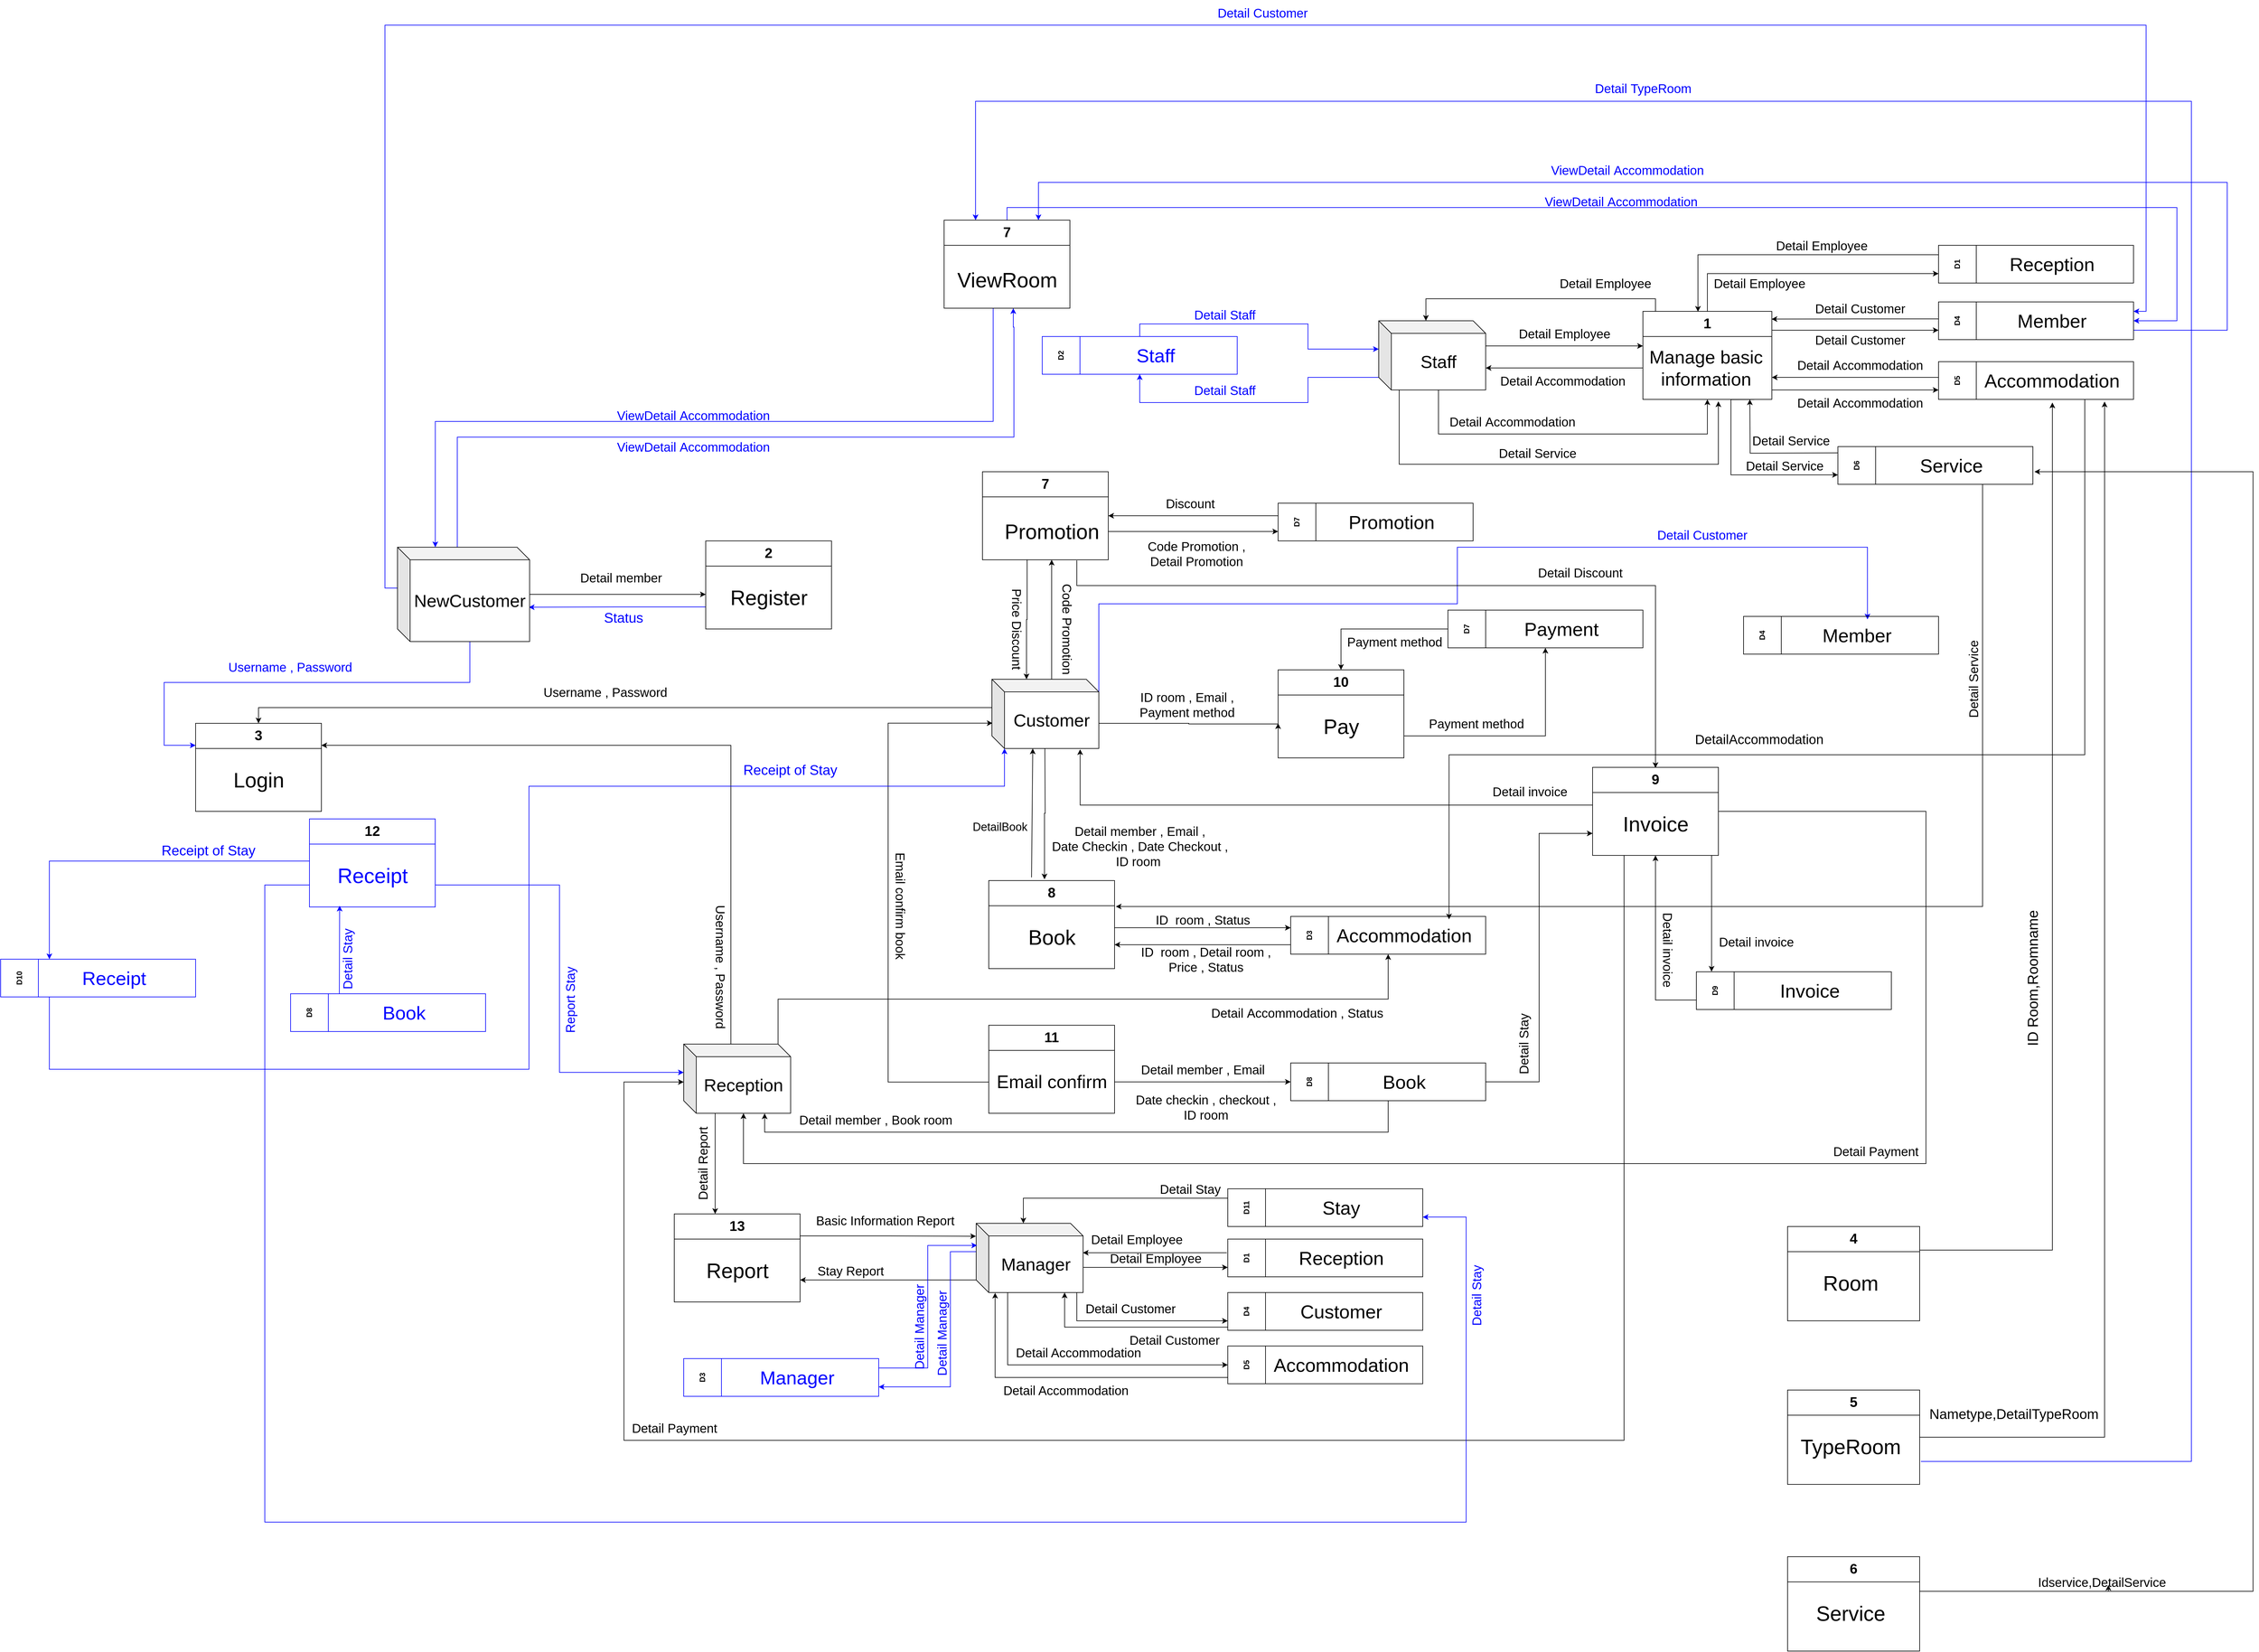<mxfile version="21.7.4" type="github">
  <diagram name="Page-1" id="EVB2JG9kK474J4FMBU9G">
    <mxGraphModel dx="5533" dy="3706" grid="1" gridSize="10" guides="1" tooltips="1" connect="1" arrows="1" fold="1" page="1" pageScale="1" pageWidth="827" pageHeight="1169" math="0" shadow="0">
      <root>
        <mxCell id="0" />
        <mxCell id="1" parent="0" />
        <mxCell id="6Yd9exaLA5xY4vGigwr5-12" value="&lt;font style=&quot;font-size: 22px;&quot;&gt;3&lt;/font&gt;" style="swimlane;whiteSpace=wrap;html=1;startSize=40;" parent="1" vertex="1">
          <mxGeometry x="-470" y="380" width="200" height="140" as="geometry" />
        </mxCell>
        <mxCell id="6Yd9exaLA5xY4vGigwr5-47" value="&lt;font style=&quot;font-size: 33px;&quot;&gt;Login&lt;/font&gt;" style="text;html=1;align=center;verticalAlign=middle;resizable=0;points=[];autosize=1;strokeColor=none;fillColor=none;" parent="6Yd9exaLA5xY4vGigwr5-12" vertex="1">
          <mxGeometry x="50" y="65" width="100" height="50" as="geometry" />
        </mxCell>
        <mxCell id="6Yd9exaLA5xY4vGigwr5-45" style="edgeStyle=orthogonalEdgeStyle;rounded=0;orthogonalLoop=1;jettySize=auto;html=1;exitX=0;exitY=0;exitDx=115;exitDy=150;entryX=0;entryY=0.25;entryDx=0;entryDy=0;exitPerimeter=0;strokeColor=#0000FF;" parent="1" source="x9j4PKglHA9XF4YdTZns-3" target="6Yd9exaLA5xY4vGigwr5-12" edge="1">
          <mxGeometry relative="1" as="geometry">
            <mxPoint x="96" y="460" as="sourcePoint" />
            <Array as="points">
              <mxPoint x="-34" y="315" />
              <mxPoint x="-520" y="315" />
              <mxPoint x="-520" y="415" />
            </Array>
          </mxGeometry>
        </mxCell>
        <mxCell id="6Yd9exaLA5xY4vGigwr5-36" value="&lt;font style=&quot;font-size: 20px;&quot;&gt;Detail member&lt;/font&gt;" style="text;html=1;align=center;verticalAlign=middle;resizable=0;points=[];autosize=1;strokeColor=none;fillColor=none;rotation=0;" parent="1" vertex="1">
          <mxGeometry x="131" y="128" width="150" height="40" as="geometry" />
        </mxCell>
        <mxCell id="6Yd9exaLA5xY4vGigwr5-46" value="&lt;font color=&quot;#0000ff&quot; style=&quot;font-size: 20px;&quot;&gt;Username , Password&lt;/font&gt;" style="text;html=1;align=center;verticalAlign=middle;resizable=0;points=[];autosize=1;strokeColor=none;fillColor=none;" parent="1" vertex="1">
          <mxGeometry x="-430" y="270" width="220" height="40" as="geometry" />
        </mxCell>
        <mxCell id="6Yd9exaLA5xY4vGigwr5-54" style="edgeStyle=orthogonalEdgeStyle;rounded=0;orthogonalLoop=1;jettySize=auto;html=1;entryX=0.443;entryY=-0.014;entryDx=0;entryDy=0;entryPerimeter=0;" parent="1" target="6Yd9exaLA5xY4vGigwr5-80" edge="1">
          <mxGeometry relative="1" as="geometry">
            <mxPoint x="880.17" y="415" as="sourcePoint" />
            <mxPoint x="880.17" y="635" as="targetPoint" />
          </mxGeometry>
        </mxCell>
        <mxCell id="6Yd9exaLA5xY4vGigwr5-55" style="edgeStyle=orthogonalEdgeStyle;rounded=0;orthogonalLoop=1;jettySize=auto;html=1;entryX=0.5;entryY=0;entryDx=0;entryDy=0;exitX=0;exitY=0;exitDx=0;exitDy=45;exitPerimeter=0;" parent="1" source="6Yd9exaLA5xY4vGigwr5-77" target="6Yd9exaLA5xY4vGigwr5-12" edge="1">
          <mxGeometry relative="1" as="geometry">
            <mxPoint x="721" y="410" as="sourcePoint" />
          </mxGeometry>
        </mxCell>
        <mxCell id="6Yd9exaLA5xY4vGigwr5-67" style="edgeStyle=orthogonalEdgeStyle;rounded=0;orthogonalLoop=1;jettySize=auto;html=1;exitX=1;exitY=0.5;exitDx=0;exitDy=0;" parent="1" target="6Yd9exaLA5xY4vGigwr5-64" edge="1">
          <mxGeometry relative="1" as="geometry">
            <mxPoint x="991" y="705" as="sourcePoint" />
            <mxPoint x="1261" y="700" as="targetPoint" />
            <Array as="points">
              <mxPoint x="1131" y="705" />
              <mxPoint x="1131" y="705" />
            </Array>
          </mxGeometry>
        </mxCell>
        <mxCell id="6Yd9exaLA5xY4vGigwr5-58" style="edgeStyle=orthogonalEdgeStyle;rounded=0;orthogonalLoop=1;jettySize=auto;html=1;entryX=0.006;entryY=0.634;entryDx=0;entryDy=0;entryPerimeter=0;exitX=0;exitY=0.508;exitDx=0;exitDy=0;exitPerimeter=0;" parent="1" source="6Yd9exaLA5xY4vGigwr5-83" target="6Yd9exaLA5xY4vGigwr5-77" edge="1">
          <mxGeometry relative="1" as="geometry">
            <mxPoint x="721" y="920" as="sourcePoint" />
            <mxPoint x="731" y="380" as="targetPoint" />
            <Array as="points">
              <mxPoint x="631" y="950" />
              <mxPoint x="631" y="380" />
            </Array>
          </mxGeometry>
        </mxCell>
        <mxCell id="6Yd9exaLA5xY4vGigwr5-68" style="edgeStyle=orthogonalEdgeStyle;rounded=0;orthogonalLoop=1;jettySize=auto;html=1;entryX=0;entryY=0.5;entryDx=0;entryDy=0;" parent="1" target="6Yd9exaLA5xY4vGigwr5-62" edge="1">
          <mxGeometry relative="1" as="geometry">
            <mxPoint x="991" y="950.067" as="sourcePoint" />
            <Array as="points">
              <mxPoint x="1041" y="950" />
              <mxPoint x="1041" y="950" />
            </Array>
          </mxGeometry>
        </mxCell>
        <mxCell id="6Yd9exaLA5xY4vGigwr5-59" value="&lt;font style=&quot;font-size: 20px;&quot;&gt;Username , Password&lt;/font&gt;" style="text;html=1;align=center;verticalAlign=middle;resizable=0;points=[];autosize=1;strokeColor=none;fillColor=none;" parent="1" vertex="1">
          <mxGeometry x="71" y="310" width="220" height="40" as="geometry" />
        </mxCell>
        <mxCell id="6Yd9exaLA5xY4vGigwr5-60" value="&lt;font style=&quot;font-size: 20px;&quot;&gt;Email confirm book&lt;/font&gt;" style="text;html=1;align=center;verticalAlign=middle;resizable=0;points=[];autosize=1;strokeColor=none;fillColor=none;rotation=90;" parent="1" vertex="1">
          <mxGeometry x="556" y="650" width="190" height="40" as="geometry" />
        </mxCell>
        <mxCell id="6Yd9exaLA5xY4vGigwr5-124" style="edgeStyle=orthogonalEdgeStyle;rounded=0;orthogonalLoop=1;jettySize=auto;html=1;exitX=1;exitY=0.5;exitDx=0;exitDy=0;entryX=0;entryY=0.75;entryDx=0;entryDy=0;" parent="1" source="6Yd9exaLA5xY4vGigwr5-62" target="6Yd9exaLA5xY4vGigwr5-114" edge="1">
          <mxGeometry relative="1" as="geometry" />
        </mxCell>
        <mxCell id="6Yd9exaLA5xY4vGigwr5-223" style="edgeStyle=orthogonalEdgeStyle;rounded=0;orthogonalLoop=1;jettySize=auto;html=1;exitX=0.5;exitY=1;exitDx=0;exitDy=0;entryX=0.757;entryY=1.002;entryDx=0;entryDy=0;entryPerimeter=0;" parent="1" source="6Yd9exaLA5xY4vGigwr5-62" target="6Yd9exaLA5xY4vGigwr5-170" edge="1">
          <mxGeometry relative="1" as="geometry">
            <Array as="points">
              <mxPoint x="1426" y="1030" />
              <mxPoint x="435" y="1030" />
            </Array>
          </mxGeometry>
        </mxCell>
        <mxCell id="6Yd9exaLA5xY4vGigwr5-62" value="D8" style="swimlane;horizontal=0;whiteSpace=wrap;html=1;startSize=60;" parent="1" vertex="1">
          <mxGeometry x="1271" y="920" width="310" height="60" as="geometry" />
        </mxCell>
        <mxCell id="6Yd9exaLA5xY4vGigwr5-63" value="&lt;span style=&quot;font-size: 30px;&quot;&gt;Book&lt;/span&gt;" style="text;html=1;align=center;verticalAlign=middle;resizable=0;points=[];autosize=1;strokeColor=none;fillColor=none;" parent="6Yd9exaLA5xY4vGigwr5-62" vertex="1">
          <mxGeometry x="135" y="5" width="90" height="50" as="geometry" />
        </mxCell>
        <mxCell id="6Yd9exaLA5xY4vGigwr5-70" style="edgeStyle=orthogonalEdgeStyle;rounded=0;orthogonalLoop=1;jettySize=auto;html=1;exitX=0;exitY=0.75;exitDx=0;exitDy=0;" parent="1" source="6Yd9exaLA5xY4vGigwr5-64" edge="1">
          <mxGeometry relative="1" as="geometry">
            <mxPoint x="991" y="732" as="targetPoint" />
            <Array as="points">
              <mxPoint x="991" y="732" />
            </Array>
          </mxGeometry>
        </mxCell>
        <mxCell id="6Yd9exaLA5xY4vGigwr5-64" value="D3" style="swimlane;horizontal=0;whiteSpace=wrap;html=1;startSize=60;" parent="1" vertex="1">
          <mxGeometry x="1271" y="687" width="310" height="60" as="geometry" />
        </mxCell>
        <mxCell id="6Yd9exaLA5xY4vGigwr5-65" value="&lt;font style=&quot;font-size: 30px;&quot;&gt;Accommodation&lt;/font&gt;" style="text;html=1;align=center;verticalAlign=middle;resizable=0;points=[];autosize=1;strokeColor=none;fillColor=none;" parent="6Yd9exaLA5xY4vGigwr5-64" vertex="1">
          <mxGeometry x="60" y="5" width="240" height="50" as="geometry" />
        </mxCell>
        <mxCell id="6Yd9exaLA5xY4vGigwr5-69" value="&lt;font style=&quot;font-size: 20px;&quot;&gt;ID&amp;nbsp; room , Status&lt;/font&gt;" style="text;html=1;align=center;verticalAlign=middle;resizable=0;points=[];autosize=1;strokeColor=none;fillColor=none;" parent="1" vertex="1">
          <mxGeometry x="1046" y="672" width="170" height="40" as="geometry" />
        </mxCell>
        <mxCell id="6Yd9exaLA5xY4vGigwr5-71" value="&lt;font style=&quot;font-size: 20px;&quot;&gt;ID&amp;nbsp; room , Detail room ,&lt;br&gt;Price , Status&lt;/font&gt;" style="text;html=1;align=center;verticalAlign=middle;resizable=0;points=[];autosize=1;strokeColor=none;fillColor=none;" parent="1" vertex="1">
          <mxGeometry x="1021" y="725" width="230" height="60" as="geometry" />
        </mxCell>
        <mxCell id="6Yd9exaLA5xY4vGigwr5-74" value="&lt;span style=&quot;font-size: 20px;&quot;&gt;Detail member , Email&lt;/span&gt;" style="text;html=1;align=center;verticalAlign=middle;resizable=0;points=[];autosize=1;strokeColor=none;fillColor=none;" parent="1" vertex="1">
          <mxGeometry x="1021" y="910" width="220" height="40" as="geometry" />
        </mxCell>
        <mxCell id="6Yd9exaLA5xY4vGigwr5-75" value="&lt;span style=&quot;font-size: 20px;&quot;&gt;Date checkin , checkout ,&lt;br&gt;ID room&lt;/span&gt;" style="text;html=1;align=center;verticalAlign=middle;resizable=0;points=[];autosize=1;strokeColor=none;fillColor=none;" parent="1" vertex="1">
          <mxGeometry x="1011" y="960" width="250" height="60" as="geometry" />
        </mxCell>
        <mxCell id="6Yd9exaLA5xY4vGigwr5-94" style="edgeStyle=orthogonalEdgeStyle;rounded=0;orthogonalLoop=1;jettySize=auto;html=1;exitX=0;exitY=0;exitDx=75;exitDy=0;exitPerimeter=0;entryX=0.75;entryY=1;entryDx=0;entryDy=0;" parent="1" edge="1">
          <mxGeometry relative="1" as="geometry">
            <mxPoint x="831" y="310" as="sourcePoint" />
            <mxPoint x="891" y="120" as="targetPoint" />
            <Array as="points">
              <mxPoint x="891" y="310" />
            </Array>
          </mxGeometry>
        </mxCell>
        <mxCell id="6Yd9exaLA5xY4vGigwr5-112" style="edgeStyle=orthogonalEdgeStyle;rounded=0;orthogonalLoop=1;jettySize=auto;html=1;exitX=0;exitY=0;exitDx=170;exitDy=65;exitPerimeter=0;" parent="1" source="6Yd9exaLA5xY4vGigwr5-77" edge="1">
          <mxGeometry relative="1" as="geometry">
            <mxPoint x="1251" y="380" as="targetPoint" />
            <Array as="points">
              <mxPoint x="966" y="380" />
              <mxPoint x="1109" y="380" />
              <mxPoint x="1251" y="381" />
            </Array>
          </mxGeometry>
        </mxCell>
        <mxCell id="eCwXJ-lsIu1Mq8TBjTkr-16" style="edgeStyle=orthogonalEdgeStyle;rounded=0;orthogonalLoop=1;jettySize=auto;html=1;exitX=0;exitY=0;exitDx=170;exitDy=20;exitPerimeter=0;entryX=0.631;entryY=-0.005;entryDx=0;entryDy=0;entryPerimeter=0;strokeColor=#0000FF;" parent="1" source="6Yd9exaLA5xY4vGigwr5-77" target="eCwXJ-lsIu1Mq8TBjTkr-15" edge="1">
          <mxGeometry relative="1" as="geometry">
            <Array as="points">
              <mxPoint x="966" y="190" />
              <mxPoint x="1536" y="190" />
              <mxPoint x="1536" y="100" />
              <mxPoint x="2188" y="100" />
            </Array>
          </mxGeometry>
        </mxCell>
        <mxCell id="6Yd9exaLA5xY4vGigwr5-77" value="&lt;font style=&quot;font-size: 28px;&quot;&gt;Customer&lt;/font&gt;" style="shape=cube;whiteSpace=wrap;html=1;boundedLbl=1;backgroundOutline=1;darkOpacity=0.05;darkOpacity2=0.1;" parent="1" vertex="1">
          <mxGeometry x="796" y="310" width="170" height="110" as="geometry" />
        </mxCell>
        <mxCell id="G4Wa9GA4Rg9XZmVomABa-12" style="edgeStyle=orthogonalEdgeStyle;rounded=0;orthogonalLoop=1;jettySize=auto;html=1;exitX=0;exitY=0.75;exitDx=0;exitDy=0;entryX=0.994;entryY=0.636;entryDx=0;entryDy=0;entryPerimeter=0;strokeColor=#0000FF;" parent="1" source="6Yd9exaLA5xY4vGigwr5-78" target="x9j4PKglHA9XF4YdTZns-3" edge="1">
          <mxGeometry relative="1" as="geometry" />
        </mxCell>
        <mxCell id="6Yd9exaLA5xY4vGigwr5-78" value="&lt;font style=&quot;font-size: 22px;&quot;&gt;2&lt;/font&gt;" style="swimlane;whiteSpace=wrap;html=1;startSize=40;" parent="1" vertex="1">
          <mxGeometry x="341" y="90" width="200" height="140" as="geometry" />
        </mxCell>
        <mxCell id="6Yd9exaLA5xY4vGigwr5-79" value="&lt;font style=&quot;font-size: 33px;&quot;&gt;Register&lt;/font&gt;" style="text;html=1;align=center;verticalAlign=middle;resizable=0;points=[];autosize=1;strokeColor=none;fillColor=none;" parent="6Yd9exaLA5xY4vGigwr5-78" vertex="1">
          <mxGeometry x="25" y="65" width="150" height="50" as="geometry" />
        </mxCell>
        <mxCell id="6Yd9exaLA5xY4vGigwr5-80" value="&lt;font style=&quot;font-size: 22px;&quot;&gt;8&lt;/font&gt;" style="swimlane;whiteSpace=wrap;html=1;startSize=40;" parent="1" vertex="1">
          <mxGeometry x="791" y="630" width="200" height="140" as="geometry" />
        </mxCell>
        <mxCell id="6Yd9exaLA5xY4vGigwr5-81" value="&lt;span style=&quot;font-size: 33px;&quot;&gt;Book&lt;/span&gt;" style="text;html=1;align=center;verticalAlign=middle;resizable=0;points=[];autosize=1;strokeColor=none;fillColor=none;" parent="6Yd9exaLA5xY4vGigwr5-80" vertex="1">
          <mxGeometry x="50" y="65" width="100" height="50" as="geometry" />
        </mxCell>
        <mxCell id="6Yd9exaLA5xY4vGigwr5-82" value="&lt;font style=&quot;font-size: 22px;&quot;&gt;11&lt;/font&gt;" style="swimlane;whiteSpace=wrap;html=1;startSize=40;" parent="1" vertex="1">
          <mxGeometry x="791" y="860" width="200" height="140" as="geometry" />
        </mxCell>
        <mxCell id="6Yd9exaLA5xY4vGigwr5-83" value="&lt;font style=&quot;font-size: 29px;&quot;&gt;Email confirm&lt;/font&gt;" style="text;html=1;align=center;verticalAlign=middle;resizable=0;points=[];autosize=1;strokeColor=none;fillColor=none;" parent="6Yd9exaLA5xY4vGigwr5-82" vertex="1">
          <mxGeometry y="65" width="200" height="50" as="geometry" />
        </mxCell>
        <mxCell id="6Yd9exaLA5xY4vGigwr5-90" value="&lt;span style=&quot;font-size: 20px;&quot;&gt;Detail member , Email ,&lt;br&gt;Date Checkin , Date Checkout ,&lt;br&gt;ID room&amp;nbsp;&lt;/span&gt;" style="text;html=1;align=center;verticalAlign=middle;resizable=0;points=[];autosize=1;strokeColor=none;fillColor=none;" parent="1" vertex="1">
          <mxGeometry x="881" y="530" width="300" height="90" as="geometry" />
        </mxCell>
        <mxCell id="6Yd9exaLA5xY4vGigwr5-93" style="edgeStyle=orthogonalEdgeStyle;rounded=0;orthogonalLoop=1;jettySize=auto;html=1;exitX=0.25;exitY=1;exitDx=0;exitDy=0;" parent="1" edge="1">
          <mxGeometry relative="1" as="geometry">
            <mxPoint x="852" y="120" as="sourcePoint" />
            <mxPoint x="851" y="310" as="targetPoint" />
            <Array as="points">
              <mxPoint x="852" y="215" />
            </Array>
          </mxGeometry>
        </mxCell>
        <mxCell id="6Yd9exaLA5xY4vGigwr5-100" style="edgeStyle=orthogonalEdgeStyle;rounded=0;orthogonalLoop=1;jettySize=auto;html=1;exitX=1;exitY=0.75;exitDx=0;exitDy=0;entryX=0;entryY=0.75;entryDx=0;entryDy=0;" parent="1" source="6Yd9exaLA5xY4vGigwr5-91" target="6Yd9exaLA5xY4vGigwr5-97" edge="1">
          <mxGeometry relative="1" as="geometry">
            <Array as="points">
              <mxPoint x="981" y="75" />
            </Array>
          </mxGeometry>
        </mxCell>
        <mxCell id="6Yd9exaLA5xY4vGigwr5-116" style="edgeStyle=orthogonalEdgeStyle;rounded=0;orthogonalLoop=1;jettySize=auto;html=1;entryX=0.5;entryY=0;entryDx=0;entryDy=0;" parent="1" edge="1">
          <mxGeometry relative="1" as="geometry">
            <mxPoint x="931" y="121" as="sourcePoint" />
            <Array as="points">
              <mxPoint x="931" y="161" />
              <mxPoint x="1851" y="161" />
            </Array>
            <mxPoint x="1851" y="451" as="targetPoint" />
          </mxGeometry>
        </mxCell>
        <mxCell id="6Yd9exaLA5xY4vGigwr5-91" value="&lt;font style=&quot;font-size: 22px;&quot;&gt;7&lt;/font&gt;" style="swimlane;whiteSpace=wrap;html=1;startSize=40;" parent="1" vertex="1">
          <mxGeometry x="781" y="-20" width="200" height="140" as="geometry" />
        </mxCell>
        <mxCell id="6Yd9exaLA5xY4vGigwr5-92" value="&lt;font style=&quot;font-size: 33px;&quot;&gt;Promotion&lt;/font&gt;" style="text;html=1;align=center;verticalAlign=middle;resizable=0;points=[];autosize=1;strokeColor=none;fillColor=none;" parent="6Yd9exaLA5xY4vGigwr5-91" vertex="1">
          <mxGeometry x="25" y="70" width="170" height="50" as="geometry" />
        </mxCell>
        <mxCell id="6Yd9exaLA5xY4vGigwr5-95" value="&lt;font style=&quot;font-size: 20px;&quot;&gt;Code Promotion&lt;/font&gt;" style="text;html=1;align=center;verticalAlign=middle;resizable=0;points=[];autosize=1;strokeColor=none;fillColor=none;rotation=90;" parent="1" vertex="1">
          <mxGeometry x="831" y="210" width="170" height="40" as="geometry" />
        </mxCell>
        <mxCell id="6Yd9exaLA5xY4vGigwr5-96" value="&lt;font style=&quot;font-size: 20px;&quot;&gt;Price Discount&lt;/font&gt;" style="text;html=1;align=center;verticalAlign=middle;resizable=0;points=[];autosize=1;strokeColor=none;fillColor=none;rotation=90;" parent="1" vertex="1">
          <mxGeometry x="761" y="210" width="150" height="40" as="geometry" />
        </mxCell>
        <mxCell id="6Yd9exaLA5xY4vGigwr5-99" style="edgeStyle=orthogonalEdgeStyle;rounded=0;orthogonalLoop=1;jettySize=auto;html=1;exitX=0;exitY=0.25;exitDx=0;exitDy=0;entryX=1;entryY=0.5;entryDx=0;entryDy=0;" parent="1" source="6Yd9exaLA5xY4vGigwr5-97" target="6Yd9exaLA5xY4vGigwr5-91" edge="1">
          <mxGeometry relative="1" as="geometry">
            <Array as="points">
              <mxPoint x="1251" y="50" />
            </Array>
          </mxGeometry>
        </mxCell>
        <mxCell id="6Yd9exaLA5xY4vGigwr5-97" value="D7" style="swimlane;horizontal=0;whiteSpace=wrap;html=1;startSize=60;" parent="1" vertex="1">
          <mxGeometry x="1251" y="30" width="310" height="60" as="geometry" />
        </mxCell>
        <mxCell id="6Yd9exaLA5xY4vGigwr5-98" value="&lt;font style=&quot;font-size: 30px;&quot;&gt;Promotion&lt;/font&gt;" style="text;html=1;align=center;verticalAlign=middle;resizable=0;points=[];autosize=1;strokeColor=none;fillColor=none;" parent="6Yd9exaLA5xY4vGigwr5-97" vertex="1">
          <mxGeometry x="100" y="5" width="160" height="50" as="geometry" />
        </mxCell>
        <mxCell id="6Yd9exaLA5xY4vGigwr5-101" value="&lt;font style=&quot;font-size: 20px;&quot;&gt;Discount&lt;/font&gt;" style="text;html=1;align=center;verticalAlign=middle;resizable=0;points=[];autosize=1;strokeColor=none;fillColor=none;" parent="1" vertex="1">
          <mxGeometry x="1061" y="10" width="100" height="40" as="geometry" />
        </mxCell>
        <mxCell id="6Yd9exaLA5xY4vGigwr5-102" value="&lt;font style=&quot;font-size: 20px;&quot;&gt;Code Promotion ,&lt;br&gt;Detail Promotion&lt;br&gt;&lt;/font&gt;" style="text;html=1;align=center;verticalAlign=middle;resizable=0;points=[];autosize=1;strokeColor=none;fillColor=none;" parent="1" vertex="1">
          <mxGeometry x="1031" y="80" width="180" height="60" as="geometry" />
        </mxCell>
        <mxCell id="6Yd9exaLA5xY4vGigwr5-107" style="edgeStyle=orthogonalEdgeStyle;rounded=0;orthogonalLoop=1;jettySize=auto;html=1;exitX=1;exitY=0.75;exitDx=0;exitDy=0;entryX=0.5;entryY=1;entryDx=0;entryDy=0;" parent="1" source="6Yd9exaLA5xY4vGigwr5-103" target="6Yd9exaLA5xY4vGigwr5-105" edge="1">
          <mxGeometry relative="1" as="geometry" />
        </mxCell>
        <mxCell id="6Yd9exaLA5xY4vGigwr5-103" value="&lt;font style=&quot;font-size: 22px;&quot;&gt;10&lt;/font&gt;" style="swimlane;whiteSpace=wrap;html=1;startSize=40;" parent="1" vertex="1">
          <mxGeometry x="1251" y="295" width="200" height="140" as="geometry" />
        </mxCell>
        <mxCell id="6Yd9exaLA5xY4vGigwr5-104" value="&lt;font style=&quot;font-size: 33px;&quot;&gt;Pay&lt;/font&gt;" style="text;html=1;align=center;verticalAlign=middle;resizable=0;points=[];autosize=1;strokeColor=none;fillColor=none;" parent="6Yd9exaLA5xY4vGigwr5-103" vertex="1">
          <mxGeometry x="60" y="65" width="80" height="50" as="geometry" />
        </mxCell>
        <mxCell id="6Yd9exaLA5xY4vGigwr5-109" style="edgeStyle=orthogonalEdgeStyle;rounded=0;orthogonalLoop=1;jettySize=auto;html=1;exitX=0;exitY=0.5;exitDx=0;exitDy=0;entryX=0.5;entryY=0;entryDx=0;entryDy=0;" parent="1" source="6Yd9exaLA5xY4vGigwr5-105" target="6Yd9exaLA5xY4vGigwr5-103" edge="1">
          <mxGeometry relative="1" as="geometry" />
        </mxCell>
        <mxCell id="6Yd9exaLA5xY4vGigwr5-105" value="D7" style="swimlane;horizontal=0;whiteSpace=wrap;html=1;startSize=60;" parent="1" vertex="1">
          <mxGeometry x="1521" y="200" width="310" height="60" as="geometry" />
        </mxCell>
        <mxCell id="6Yd9exaLA5xY4vGigwr5-106" value="&lt;font style=&quot;font-size: 30px;&quot;&gt;Payment&lt;/font&gt;" style="text;html=1;align=center;verticalAlign=middle;resizable=0;points=[];autosize=1;strokeColor=none;fillColor=none;" parent="6Yd9exaLA5xY4vGigwr5-105" vertex="1">
          <mxGeometry x="110" y="5" width="140" height="50" as="geometry" />
        </mxCell>
        <mxCell id="6Yd9exaLA5xY4vGigwr5-108" value="&lt;font style=&quot;font-size: 20px;&quot;&gt;Payment method&lt;/font&gt;" style="text;html=1;align=center;verticalAlign=middle;resizable=0;points=[];autosize=1;strokeColor=none;fillColor=none;" parent="1" vertex="1">
          <mxGeometry x="1481" y="360" width="170" height="40" as="geometry" />
        </mxCell>
        <mxCell id="6Yd9exaLA5xY4vGigwr5-110" value="&lt;font style=&quot;font-size: 20px;&quot;&gt;Payment method&lt;/font&gt;" style="text;html=1;align=center;verticalAlign=middle;resizable=0;points=[];autosize=1;strokeColor=none;fillColor=none;" parent="1" vertex="1">
          <mxGeometry x="1351" y="230" width="170" height="40" as="geometry" />
        </mxCell>
        <mxCell id="6Yd9exaLA5xY4vGigwr5-113" value="&lt;font style=&quot;font-size: 20px;&quot;&gt;ID room , Email ,&lt;br&gt;Payment method&lt;br&gt;&lt;/font&gt;" style="text;html=1;align=center;verticalAlign=middle;resizable=0;points=[];autosize=1;strokeColor=none;fillColor=none;" parent="1" vertex="1">
          <mxGeometry x="1021" y="320" width="170" height="60" as="geometry" />
        </mxCell>
        <mxCell id="6Yd9exaLA5xY4vGigwr5-118" style="edgeStyle=orthogonalEdgeStyle;rounded=0;orthogonalLoop=1;jettySize=auto;html=1;exitX=0;exitY=0.25;exitDx=0;exitDy=0;entryX=0.825;entryY=1.012;entryDx=0;entryDy=0;entryPerimeter=0;" parent="1" source="6Yd9exaLA5xY4vGigwr5-114" target="6Yd9exaLA5xY4vGigwr5-77" edge="1">
          <mxGeometry relative="1" as="geometry">
            <Array as="points">
              <mxPoint x="1751" y="510" />
              <mxPoint x="936" y="510" />
            </Array>
          </mxGeometry>
        </mxCell>
        <mxCell id="6Yd9exaLA5xY4vGigwr5-122" style="edgeStyle=orthogonalEdgeStyle;rounded=0;orthogonalLoop=1;jettySize=auto;html=1;exitX=0.5;exitY=1;exitDx=0;exitDy=0;entryX=0.078;entryY=-0.004;entryDx=0;entryDy=0;entryPerimeter=0;" parent="1" source="6Yd9exaLA5xY4vGigwr5-114" target="6Yd9exaLA5xY4vGigwr5-120" edge="1">
          <mxGeometry relative="1" as="geometry">
            <mxPoint x="1941" y="740" as="targetPoint" />
            <Array as="points">
              <mxPoint x="1940" y="590" />
            </Array>
          </mxGeometry>
        </mxCell>
        <mxCell id="6Yd9exaLA5xY4vGigwr5-187" style="edgeStyle=orthogonalEdgeStyle;rounded=0;orthogonalLoop=1;jettySize=auto;html=1;exitX=1;exitY=0.5;exitDx=0;exitDy=0;entryX=0;entryY=0;entryDx=95;entryDy=110;entryPerimeter=0;" parent="1" source="6Yd9exaLA5xY4vGigwr5-114" target="6Yd9exaLA5xY4vGigwr5-170" edge="1">
          <mxGeometry relative="1" as="geometry">
            <mxPoint x="421" y="1020" as="targetPoint" />
            <Array as="points">
              <mxPoint x="2281" y="520" />
              <mxPoint x="2281" y="1080" />
              <mxPoint x="401" y="1080" />
            </Array>
          </mxGeometry>
        </mxCell>
        <mxCell id="6Yd9exaLA5xY4vGigwr5-226" style="edgeStyle=orthogonalEdgeStyle;rounded=0;orthogonalLoop=1;jettySize=auto;html=1;exitX=0;exitY=1;exitDx=0;exitDy=0;entryX=0;entryY=0.548;entryDx=0;entryDy=0;entryPerimeter=0;" parent="1" target="6Yd9exaLA5xY4vGigwr5-170" edge="1">
          <mxGeometry relative="1" as="geometry">
            <mxPoint x="1801" y="590" as="sourcePoint" />
            <mxPoint x="251" y="950" as="targetPoint" />
            <Array as="points">
              <mxPoint x="1801" y="1520" />
              <mxPoint x="211" y="1520" />
              <mxPoint x="211" y="950" />
            </Array>
          </mxGeometry>
        </mxCell>
        <mxCell id="6Yd9exaLA5xY4vGigwr5-114" value="&lt;font style=&quot;font-size: 22px;&quot;&gt;9&lt;/font&gt;" style="swimlane;whiteSpace=wrap;html=1;startSize=40;" parent="1" vertex="1">
          <mxGeometry x="1751" y="450" width="200" height="140" as="geometry" />
        </mxCell>
        <mxCell id="6Yd9exaLA5xY4vGigwr5-115" value="&lt;font style=&quot;font-size: 33px;&quot;&gt;Invoice&lt;/font&gt;" style="text;html=1;align=center;verticalAlign=middle;resizable=0;points=[];autosize=1;strokeColor=none;fillColor=none;" parent="6Yd9exaLA5xY4vGigwr5-114" vertex="1">
          <mxGeometry x="35" y="65" width="130" height="50" as="geometry" />
        </mxCell>
        <mxCell id="6Yd9exaLA5xY4vGigwr5-117" value="&lt;font style=&quot;font-size: 20px;&quot;&gt;Detail Discount&lt;/font&gt;" style="text;html=1;align=center;verticalAlign=middle;resizable=0;points=[];autosize=1;strokeColor=none;fillColor=none;" parent="1" vertex="1">
          <mxGeometry x="1651" y="120" width="160" height="40" as="geometry" />
        </mxCell>
        <mxCell id="6Yd9exaLA5xY4vGigwr5-119" value="&lt;font style=&quot;font-size: 20px;&quot;&gt;Detail invoice&lt;/font&gt;" style="text;html=1;align=center;verticalAlign=middle;resizable=0;points=[];autosize=1;strokeColor=none;fillColor=none;" parent="1" vertex="1">
          <mxGeometry x="1581" y="468" width="140" height="40" as="geometry" />
        </mxCell>
        <mxCell id="6Yd9exaLA5xY4vGigwr5-123" style="edgeStyle=orthogonalEdgeStyle;rounded=0;orthogonalLoop=1;jettySize=auto;html=1;exitX=0;exitY=0.75;exitDx=0;exitDy=0;entryX=0.5;entryY=1;entryDx=0;entryDy=0;" parent="1" source="6Yd9exaLA5xY4vGigwr5-120" target="6Yd9exaLA5xY4vGigwr5-114" edge="1">
          <mxGeometry relative="1" as="geometry" />
        </mxCell>
        <mxCell id="6Yd9exaLA5xY4vGigwr5-120" value="D9" style="swimlane;horizontal=0;whiteSpace=wrap;html=1;startSize=60;" parent="1" vertex="1">
          <mxGeometry x="1916" y="775" width="310" height="60" as="geometry" />
        </mxCell>
        <mxCell id="6Yd9exaLA5xY4vGigwr5-121" value="&lt;font style=&quot;font-size: 30px;&quot;&gt;Invoice&lt;/font&gt;" style="text;html=1;align=center;verticalAlign=middle;resizable=0;points=[];autosize=1;strokeColor=none;fillColor=none;" parent="6Yd9exaLA5xY4vGigwr5-120" vertex="1">
          <mxGeometry x="120" y="5" width="120" height="50" as="geometry" />
        </mxCell>
        <mxCell id="6Yd9exaLA5xY4vGigwr5-125" value="&lt;font style=&quot;font-size: 20px;&quot;&gt;Detail invoice&lt;/font&gt;" style="text;html=1;align=center;verticalAlign=middle;resizable=0;points=[];autosize=1;strokeColor=none;fillColor=none;rotation=0;" parent="1" vertex="1">
          <mxGeometry x="1941" y="707" width="140" height="40" as="geometry" />
        </mxCell>
        <mxCell id="6Yd9exaLA5xY4vGigwr5-126" value="&lt;font style=&quot;font-size: 20px;&quot;&gt;Detail invoice&lt;/font&gt;" style="text;html=1;align=center;verticalAlign=middle;resizable=0;points=[];autosize=1;strokeColor=none;fillColor=none;rotation=90;" parent="1" vertex="1">
          <mxGeometry x="1801" y="720" width="140" height="40" as="geometry" />
        </mxCell>
        <mxCell id="6Yd9exaLA5xY4vGigwr5-127" value="&lt;font style=&quot;font-size: 20px;&quot;&gt;Detail Stay&lt;/font&gt;" style="text;html=1;align=center;verticalAlign=middle;resizable=0;points=[];autosize=1;strokeColor=none;fillColor=none;rotation=-90;" parent="1" vertex="1">
          <mxGeometry x="1581" y="870" width="120" height="40" as="geometry" />
        </mxCell>
        <mxCell id="6Yd9exaLA5xY4vGigwr5-133" style="edgeStyle=orthogonalEdgeStyle;rounded=0;orthogonalLoop=1;jettySize=auto;html=1;exitX=0;exitY=0;exitDx=170;exitDy=20;exitPerimeter=0;" parent="1" source="6Yd9exaLA5xY4vGigwr5-130" edge="1">
          <mxGeometry relative="1" as="geometry">
            <mxPoint x="1831" y="-220" as="targetPoint" />
            <Array as="points">
              <mxPoint x="1581" y="-220" />
              <mxPoint x="1786" y="-220" />
            </Array>
          </mxGeometry>
        </mxCell>
        <mxCell id="6Yd9exaLA5xY4vGigwr5-165" style="edgeStyle=orthogonalEdgeStyle;rounded=0;orthogonalLoop=1;jettySize=auto;html=1;exitX=0;exitY=0;exitDx=95;exitDy=110;exitPerimeter=0;entryX=0.5;entryY=1;entryDx=0;entryDy=0;" parent="1" source="6Yd9exaLA5xY4vGigwr5-130" target="6Yd9exaLA5xY4vGigwr5-131" edge="1">
          <mxGeometry relative="1" as="geometry">
            <Array as="points">
              <mxPoint x="1506" y="-80" />
              <mxPoint x="1934" y="-80" />
            </Array>
          </mxGeometry>
        </mxCell>
        <mxCell id="eCwXJ-lsIu1Mq8TBjTkr-44" style="edgeStyle=orthogonalEdgeStyle;rounded=0;orthogonalLoop=1;jettySize=auto;html=1;exitX=0;exitY=0;exitDx=0;exitDy=90;exitPerimeter=0;entryX=0.5;entryY=1;entryDx=0;entryDy=0;strokeColor=#0000FF;" parent="1" source="6Yd9exaLA5xY4vGigwr5-130" target="eCwXJ-lsIu1Mq8TBjTkr-40" edge="1">
          <mxGeometry relative="1" as="geometry" />
        </mxCell>
        <mxCell id="6Yd9exaLA5xY4vGigwr5-130" value="&lt;font style=&quot;font-size: 28px;&quot;&gt;Staff&lt;/font&gt;" style="shape=cube;whiteSpace=wrap;html=1;boundedLbl=1;backgroundOutline=1;darkOpacity=0.05;darkOpacity2=0.1;" parent="1" vertex="1">
          <mxGeometry x="1411" y="-260" width="170" height="110" as="geometry" />
        </mxCell>
        <mxCell id="6Yd9exaLA5xY4vGigwr5-149" style="edgeStyle=orthogonalEdgeStyle;rounded=0;orthogonalLoop=1;jettySize=auto;html=1;exitX=1;exitY=0.25;exitDx=0;exitDy=0;entryX=0;entryY=0.75;entryDx=0;entryDy=0;" parent="1" source="6Yd9exaLA5xY4vGigwr5-131" target="6Yd9exaLA5xY4vGigwr5-140" edge="1">
          <mxGeometry relative="1" as="geometry">
            <Array as="points">
              <mxPoint x="2036" y="-245" />
            </Array>
          </mxGeometry>
        </mxCell>
        <mxCell id="6Yd9exaLA5xY4vGigwr5-152" style="edgeStyle=orthogonalEdgeStyle;rounded=0;orthogonalLoop=1;jettySize=auto;html=1;exitX=1;exitY=1;exitDx=0;exitDy=0;entryX=0;entryY=0.75;entryDx=0;entryDy=0;" parent="1" source="6Yd9exaLA5xY4vGigwr5-131" target="6Yd9exaLA5xY4vGigwr5-142" edge="1">
          <mxGeometry relative="1" as="geometry">
            <Array as="points">
              <mxPoint x="2036" y="-150" />
            </Array>
          </mxGeometry>
        </mxCell>
        <mxCell id="6Yd9exaLA5xY4vGigwr5-156" style="edgeStyle=orthogonalEdgeStyle;rounded=0;orthogonalLoop=1;jettySize=auto;html=1;exitX=0.5;exitY=0;exitDx=0;exitDy=0;entryX=0;entryY=0.75;entryDx=0;entryDy=0;" parent="1" source="6Yd9exaLA5xY4vGigwr5-131" target="6Yd9exaLA5xY4vGigwr5-138" edge="1">
          <mxGeometry relative="1" as="geometry" />
        </mxCell>
        <mxCell id="6Yd9exaLA5xY4vGigwr5-168" style="edgeStyle=orthogonalEdgeStyle;rounded=0;orthogonalLoop=1;jettySize=auto;html=1;exitX=0;exitY=0;exitDx=0;exitDy=0;entryX=0;entryY=0;entryDx=75;entryDy=0;entryPerimeter=0;" parent="1" source="6Yd9exaLA5xY4vGigwr5-131" target="6Yd9exaLA5xY4vGigwr5-130" edge="1">
          <mxGeometry relative="1" as="geometry">
            <Array as="points">
              <mxPoint x="1851" y="-275" />
              <mxPoint x="1851" y="-295" />
              <mxPoint x="1486" y="-295" />
            </Array>
          </mxGeometry>
        </mxCell>
        <mxCell id="6Yd9exaLA5xY4vGigwr5-131" value="&lt;font style=&quot;font-size: 22px;&quot;&gt;1&lt;/font&gt;" style="swimlane;whiteSpace=wrap;html=1;startSize=40;" parent="1" vertex="1">
          <mxGeometry x="1831" y="-275" width="205" height="140" as="geometry" />
        </mxCell>
        <mxCell id="6Yd9exaLA5xY4vGigwr5-132" value="&lt;font style=&quot;font-size: 29px;&quot;&gt;Manage basic&lt;br&gt;information&lt;/font&gt;" style="text;html=1;align=center;verticalAlign=middle;resizable=0;points=[];autosize=1;strokeColor=none;fillColor=none;" parent="6Yd9exaLA5xY4vGigwr5-131" vertex="1">
          <mxGeometry y="50" width="200" height="80" as="geometry" />
        </mxCell>
        <mxCell id="6Yd9exaLA5xY4vGigwr5-136" value="&lt;font style=&quot;font-size: 20px;&quot;&gt;Detail Employee&lt;/font&gt;" style="text;html=1;align=center;verticalAlign=middle;resizable=0;points=[];autosize=1;strokeColor=none;fillColor=none;" parent="1" vertex="1">
          <mxGeometry x="1621" y="-260" width="170" height="40" as="geometry" />
        </mxCell>
        <mxCell id="6Yd9exaLA5xY4vGigwr5-137" value="&lt;font style=&quot;font-size: 20px;&quot;&gt;Detail Accommodation&amp;nbsp;&lt;/font&gt;" style="text;html=1;align=center;verticalAlign=middle;resizable=0;points=[];autosize=1;strokeColor=none;fillColor=none;" parent="1" vertex="1">
          <mxGeometry x="1591" y="-185" width="230" height="40" as="geometry" />
        </mxCell>
        <mxCell id="6Yd9exaLA5xY4vGigwr5-155" style="edgeStyle=orthogonalEdgeStyle;rounded=0;orthogonalLoop=1;jettySize=auto;html=1;exitX=0;exitY=0.25;exitDx=0;exitDy=0;entryX=0.427;entryY=0.004;entryDx=0;entryDy=0;entryPerimeter=0;" parent="1" source="6Yd9exaLA5xY4vGigwr5-138" target="6Yd9exaLA5xY4vGigwr5-131" edge="1">
          <mxGeometry relative="1" as="geometry" />
        </mxCell>
        <mxCell id="6Yd9exaLA5xY4vGigwr5-138" value="D1" style="swimlane;horizontal=0;whiteSpace=wrap;html=1;startSize=60;" parent="1" vertex="1">
          <mxGeometry x="2301" y="-380" width="310" height="60" as="geometry" />
        </mxCell>
        <mxCell id="6Yd9exaLA5xY4vGigwr5-139" value="&lt;font style=&quot;font-size: 30px;&quot;&gt;Reception&lt;/font&gt;" style="text;html=1;align=center;verticalAlign=middle;resizable=0;points=[];autosize=1;strokeColor=none;fillColor=none;" parent="6Yd9exaLA5xY4vGigwr5-138" vertex="1">
          <mxGeometry x="100" y="5" width="160" height="50" as="geometry" />
        </mxCell>
        <mxCell id="6Yd9exaLA5xY4vGigwr5-154" style="edgeStyle=orthogonalEdgeStyle;rounded=0;orthogonalLoop=1;jettySize=auto;html=1;exitX=0;exitY=0.5;exitDx=0;exitDy=0;entryX=0.998;entryY=0.088;entryDx=0;entryDy=0;entryPerimeter=0;" parent="1" source="6Yd9exaLA5xY4vGigwr5-140" target="6Yd9exaLA5xY4vGigwr5-131" edge="1">
          <mxGeometry relative="1" as="geometry">
            <Array as="points">
              <mxPoint x="2301" y="-263" />
              <mxPoint x="2168" y="-263" />
            </Array>
          </mxGeometry>
        </mxCell>
        <mxCell id="eCwXJ-lsIu1Mq8TBjTkr-20" style="edgeStyle=orthogonalEdgeStyle;rounded=0;orthogonalLoop=1;jettySize=auto;html=1;exitX=1;exitY=0.75;exitDx=0;exitDy=0;entryX=0.75;entryY=0;entryDx=0;entryDy=0;strokeColor=#0000FF;" parent="1" source="6Yd9exaLA5xY4vGigwr5-140" target="eCwXJ-lsIu1Mq8TBjTkr-11" edge="1">
          <mxGeometry relative="1" as="geometry">
            <Array as="points">
              <mxPoint x="2760" y="-245" />
              <mxPoint x="2760" y="-480" />
              <mxPoint x="870" y="-480" />
            </Array>
          </mxGeometry>
        </mxCell>
        <mxCell id="6Yd9exaLA5xY4vGigwr5-140" value="D4" style="swimlane;horizontal=0;whiteSpace=wrap;html=1;startSize=60;" parent="1" vertex="1">
          <mxGeometry x="2301" y="-290" width="310" height="60" as="geometry" />
        </mxCell>
        <mxCell id="6Yd9exaLA5xY4vGigwr5-141" value="&lt;font style=&quot;font-size: 30px;&quot;&gt;Member&lt;/font&gt;" style="text;html=1;align=center;verticalAlign=middle;resizable=0;points=[];autosize=1;strokeColor=none;fillColor=none;" parent="6Yd9exaLA5xY4vGigwr5-140" vertex="1">
          <mxGeometry x="115" y="5" width="130" height="50" as="geometry" />
        </mxCell>
        <mxCell id="6Yd9exaLA5xY4vGigwr5-150" style="edgeStyle=orthogonalEdgeStyle;rounded=0;orthogonalLoop=1;jettySize=auto;html=1;exitX=0;exitY=0.25;exitDx=0;exitDy=0;entryX=1;entryY=0.75;entryDx=0;entryDy=0;" parent="1" source="6Yd9exaLA5xY4vGigwr5-142" target="6Yd9exaLA5xY4vGigwr5-131" edge="1">
          <mxGeometry relative="1" as="geometry">
            <Array as="points">
              <mxPoint x="2301" y="-170" />
            </Array>
          </mxGeometry>
        </mxCell>
        <mxCell id="yyQJociicmT0sTEvCrep-1" style="edgeStyle=orthogonalEdgeStyle;rounded=0;orthogonalLoop=1;jettySize=auto;html=1;exitX=0.75;exitY=1;exitDx=0;exitDy=0;entryX=0.799;entryY=-0.007;entryDx=0;entryDy=0;entryPerimeter=0;" parent="1" source="6Yd9exaLA5xY4vGigwr5-142" target="6Yd9exaLA5xY4vGigwr5-65" edge="1">
          <mxGeometry relative="1" as="geometry">
            <Array as="points">
              <mxPoint x="2534" y="430" />
              <mxPoint x="1523" y="430" />
            </Array>
          </mxGeometry>
        </mxCell>
        <mxCell id="6Yd9exaLA5xY4vGigwr5-142" value="D5" style="swimlane;horizontal=0;whiteSpace=wrap;html=1;startSize=60;" parent="1" vertex="1">
          <mxGeometry x="2301" y="-195" width="310" height="60" as="geometry" />
        </mxCell>
        <mxCell id="6Yd9exaLA5xY4vGigwr5-143" value="&lt;font style=&quot;font-size: 30px;&quot;&gt;Accommodation&lt;/font&gt;" style="text;html=1;align=center;verticalAlign=middle;resizable=0;points=[];autosize=1;strokeColor=none;fillColor=none;" parent="6Yd9exaLA5xY4vGigwr5-142" vertex="1">
          <mxGeometry x="60" y="5" width="240" height="50" as="geometry" />
        </mxCell>
        <mxCell id="6Yd9exaLA5xY4vGigwr5-157" value="&lt;font style=&quot;font-size: 20px;&quot;&gt;Detail Employee&lt;/font&gt;" style="text;html=1;align=center;verticalAlign=middle;resizable=0;points=[];autosize=1;strokeColor=none;fillColor=none;" parent="1" vertex="1">
          <mxGeometry x="2030" y="-400" width="170" height="40" as="geometry" />
        </mxCell>
        <mxCell id="6Yd9exaLA5xY4vGigwr5-158" value="&lt;font style=&quot;font-size: 20px;&quot;&gt;Detail Employee&lt;/font&gt;" style="text;html=1;align=center;verticalAlign=middle;resizable=0;points=[];autosize=1;strokeColor=none;fillColor=none;" parent="1" vertex="1">
          <mxGeometry x="1931" y="-340" width="170" height="40" as="geometry" />
        </mxCell>
        <mxCell id="6Yd9exaLA5xY4vGigwr5-159" value="&lt;font style=&quot;font-size: 20px;&quot;&gt;Detail Customer&lt;/font&gt;" style="text;html=1;align=center;verticalAlign=middle;resizable=0;points=[];autosize=1;strokeColor=none;fillColor=none;" parent="1" vertex="1">
          <mxGeometry x="2091" y="-300" width="170" height="40" as="geometry" />
        </mxCell>
        <mxCell id="6Yd9exaLA5xY4vGigwr5-160" value="&lt;font style=&quot;font-size: 20px;&quot;&gt;Detail Customer&lt;/font&gt;" style="text;html=1;align=center;verticalAlign=middle;resizable=0;points=[];autosize=1;strokeColor=none;fillColor=none;" parent="1" vertex="1">
          <mxGeometry x="2091" y="-250" width="170" height="40" as="geometry" />
        </mxCell>
        <mxCell id="6Yd9exaLA5xY4vGigwr5-162" value="&lt;font style=&quot;font-size: 20px;&quot;&gt;Detail&amp;nbsp;Accommodation&lt;br&gt;&lt;/font&gt;" style="text;html=1;align=center;verticalAlign=middle;resizable=0;points=[];autosize=1;strokeColor=none;fillColor=none;" parent="1" vertex="1">
          <mxGeometry x="2066" y="-150" width="220" height="40" as="geometry" />
        </mxCell>
        <mxCell id="6Yd9exaLA5xY4vGigwr5-163" value="&lt;font style=&quot;font-size: 20px;&quot;&gt;Detail&amp;nbsp;Accommodation&lt;br&gt;&lt;/font&gt;" style="text;html=1;align=center;verticalAlign=middle;resizable=0;points=[];autosize=1;strokeColor=none;fillColor=none;" parent="1" vertex="1">
          <mxGeometry x="2066" y="-210" width="220" height="40" as="geometry" />
        </mxCell>
        <mxCell id="6Yd9exaLA5xY4vGigwr5-164" style="edgeStyle=orthogonalEdgeStyle;rounded=0;orthogonalLoop=1;jettySize=auto;html=1;entryX=1;entryY=0.682;entryDx=0;entryDy=0;entryPerimeter=0;" parent="1" source="6Yd9exaLA5xY4vGigwr5-132" target="6Yd9exaLA5xY4vGigwr5-130" edge="1">
          <mxGeometry relative="1" as="geometry" />
        </mxCell>
        <mxCell id="6Yd9exaLA5xY4vGigwr5-167" value="&lt;font style=&quot;font-size: 20px;&quot;&gt;Detail&amp;nbsp;Accommodation&amp;nbsp;&lt;/font&gt;" style="text;html=1;align=center;verticalAlign=middle;resizable=0;points=[];autosize=1;strokeColor=none;fillColor=none;" parent="1" vertex="1">
          <mxGeometry x="1511" y="-120" width="230" height="40" as="geometry" />
        </mxCell>
        <mxCell id="6Yd9exaLA5xY4vGigwr5-169" value="&lt;font style=&quot;font-size: 20px;&quot;&gt;Detail Employee&lt;/font&gt;" style="text;html=1;align=center;verticalAlign=middle;resizable=0;points=[];autosize=1;strokeColor=none;fillColor=none;" parent="1" vertex="1">
          <mxGeometry x="1686" y="-340" width="170" height="40" as="geometry" />
        </mxCell>
        <mxCell id="6Yd9exaLA5xY4vGigwr5-175" style="edgeStyle=orthogonalEdgeStyle;rounded=0;orthogonalLoop=1;jettySize=auto;html=1;exitX=0;exitY=0;exitDx=95;exitDy=110;exitPerimeter=0;entryX=0.5;entryY=0;entryDx=0;entryDy=0;" parent="1" edge="1">
          <mxGeometry relative="1" as="geometry">
            <mxPoint x="366" y="1000" as="sourcePoint" />
            <mxPoint x="356" y="1160" as="targetPoint" />
            <Array as="points">
              <mxPoint x="356" y="1000" />
            </Array>
          </mxGeometry>
        </mxCell>
        <mxCell id="6Yd9exaLA5xY4vGigwr5-225" style="edgeStyle=orthogonalEdgeStyle;rounded=0;orthogonalLoop=1;jettySize=auto;html=1;exitX=0;exitY=0;exitDx=150;exitDy=0;exitPerimeter=0;entryX=0.5;entryY=1;entryDx=0;entryDy=0;" parent="1" source="6Yd9exaLA5xY4vGigwr5-170" target="6Yd9exaLA5xY4vGigwr5-64" edge="1">
          <mxGeometry relative="1" as="geometry" />
        </mxCell>
        <mxCell id="eCwXJ-lsIu1Mq8TBjTkr-25" style="edgeStyle=orthogonalEdgeStyle;rounded=0;orthogonalLoop=1;jettySize=auto;html=1;exitX=0;exitY=0;exitDx=75;exitDy=0;exitPerimeter=0;entryX=1;entryY=0.25;entryDx=0;entryDy=0;" parent="1" source="6Yd9exaLA5xY4vGigwr5-170" target="6Yd9exaLA5xY4vGigwr5-12" edge="1">
          <mxGeometry relative="1" as="geometry" />
        </mxCell>
        <mxCell id="6Yd9exaLA5xY4vGigwr5-170" value="&lt;font style=&quot;font-size: 28px;&quot;&gt;Reception&lt;/font&gt;" style="shape=cube;whiteSpace=wrap;html=1;boundedLbl=1;backgroundOutline=1;darkOpacity=0.05;darkOpacity2=0.1;" parent="1" vertex="1">
          <mxGeometry x="306" y="890" width="170" height="110" as="geometry" />
        </mxCell>
        <mxCell id="6Yd9exaLA5xY4vGigwr5-183" style="edgeStyle=orthogonalEdgeStyle;rounded=0;orthogonalLoop=1;jettySize=auto;html=1;exitX=1;exitY=0.25;exitDx=0;exitDy=0;entryX=-0.002;entryY=0.186;entryDx=0;entryDy=0;entryPerimeter=0;" parent="1" source="6Yd9exaLA5xY4vGigwr5-172" target="6Yd9exaLA5xY4vGigwr5-174" edge="1">
          <mxGeometry relative="1" as="geometry" />
        </mxCell>
        <mxCell id="6Yd9exaLA5xY4vGigwr5-172" value="&lt;font style=&quot;font-size: 22px;&quot;&gt;13&lt;/font&gt;" style="swimlane;whiteSpace=wrap;html=1;startSize=40;" parent="1" vertex="1">
          <mxGeometry x="291" y="1160" width="200" height="140" as="geometry" />
        </mxCell>
        <mxCell id="6Yd9exaLA5xY4vGigwr5-173" value="&lt;font style=&quot;font-size: 33px;&quot;&gt;Report&lt;/font&gt;" style="text;html=1;align=center;verticalAlign=middle;resizable=0;points=[];autosize=1;strokeColor=none;fillColor=none;" parent="6Yd9exaLA5xY4vGigwr5-172" vertex="1">
          <mxGeometry x="40" y="65" width="120" height="50" as="geometry" />
        </mxCell>
        <mxCell id="6Yd9exaLA5xY4vGigwr5-184" style="edgeStyle=orthogonalEdgeStyle;rounded=0;orthogonalLoop=1;jettySize=auto;html=1;exitX=0;exitY=0;exitDx=0;exitDy=45;exitPerimeter=0;entryX=1;entryY=0.75;entryDx=0;entryDy=0;" parent="1" source="6Yd9exaLA5xY4vGigwr5-174" target="6Yd9exaLA5xY4vGigwr5-172" edge="1">
          <mxGeometry relative="1" as="geometry">
            <Array as="points">
              <mxPoint x="771" y="1265" />
            </Array>
          </mxGeometry>
        </mxCell>
        <mxCell id="6Yd9exaLA5xY4vGigwr5-207" style="edgeStyle=orthogonalEdgeStyle;rounded=0;orthogonalLoop=1;jettySize=auto;html=1;exitX=0;exitY=0;exitDx=170;exitDy=65;exitPerimeter=0;entryX=0;entryY=0.75;entryDx=0;entryDy=0;" parent="1" source="6Yd9exaLA5xY4vGigwr5-174" target="6Yd9exaLA5xY4vGigwr5-193" edge="1">
          <mxGeometry relative="1" as="geometry">
            <Array as="points">
              <mxPoint x="941" y="1245" />
            </Array>
          </mxGeometry>
        </mxCell>
        <mxCell id="6Yd9exaLA5xY4vGigwr5-208" style="edgeStyle=orthogonalEdgeStyle;rounded=0;orthogonalLoop=1;jettySize=auto;html=1;exitX=1;exitY=1;exitDx=0;exitDy=0;exitPerimeter=0;entryX=0;entryY=0.75;entryDx=0;entryDy=0;" parent="1" source="6Yd9exaLA5xY4vGigwr5-174" target="6Yd9exaLA5xY4vGigwr5-191" edge="1">
          <mxGeometry relative="1" as="geometry">
            <Array as="points">
              <mxPoint x="931" y="1285" />
              <mxPoint x="931" y="1330" />
            </Array>
          </mxGeometry>
        </mxCell>
        <mxCell id="6Yd9exaLA5xY4vGigwr5-209" style="edgeStyle=orthogonalEdgeStyle;rounded=0;orthogonalLoop=1;jettySize=auto;html=1;exitX=0;exitY=0;exitDx=95;exitDy=110;exitPerimeter=0;entryX=0;entryY=0.5;entryDx=0;entryDy=0;" parent="1" source="6Yd9exaLA5xY4vGigwr5-174" target="6Yd9exaLA5xY4vGigwr5-189" edge="1">
          <mxGeometry relative="1" as="geometry">
            <Array as="points">
              <mxPoint x="821" y="1285" />
              <mxPoint x="821" y="1400" />
            </Array>
          </mxGeometry>
        </mxCell>
        <mxCell id="eCwXJ-lsIu1Mq8TBjTkr-37" style="edgeStyle=orthogonalEdgeStyle;rounded=0;orthogonalLoop=1;jettySize=auto;html=1;exitX=0;exitY=0;exitDx=0;exitDy=45;exitPerimeter=0;entryX=1;entryY=0.75;entryDx=0;entryDy=0;strokeColor=#0000FF;" parent="1" source="6Yd9exaLA5xY4vGigwr5-174" target="eCwXJ-lsIu1Mq8TBjTkr-33" edge="1">
          <mxGeometry relative="1" as="geometry">
            <Array as="points">
              <mxPoint x="730" y="1220" />
              <mxPoint x="730" y="1435" />
            </Array>
          </mxGeometry>
        </mxCell>
        <mxCell id="6Yd9exaLA5xY4vGigwr5-174" value="&lt;font style=&quot;font-size: 28px;&quot;&gt;Manager&lt;/font&gt;" style="shape=cube;whiteSpace=wrap;html=1;boundedLbl=1;backgroundOutline=1;darkOpacity=0.05;darkOpacity2=0.1;" parent="1" vertex="1">
          <mxGeometry x="771" y="1175" width="170" height="110" as="geometry" />
        </mxCell>
        <mxCell id="6Yd9exaLA5xY4vGigwr5-176" value="&lt;font style=&quot;font-size: 20px;&quot;&gt;Username , Password&lt;/font&gt;" style="text;html=1;align=center;verticalAlign=middle;resizable=0;points=[];autosize=1;strokeColor=none;fillColor=none;rotation=90;" parent="1" vertex="1">
          <mxGeometry x="255" y="747" width="220" height="40" as="geometry" />
        </mxCell>
        <mxCell id="6Yd9exaLA5xY4vGigwr5-177" value="&lt;font style=&quot;font-size: 20px;&quot;&gt;Detail Report&lt;/font&gt;" style="text;html=1;align=center;verticalAlign=middle;resizable=0;points=[];autosize=1;strokeColor=none;fillColor=none;rotation=-90;" parent="1" vertex="1">
          <mxGeometry x="266" y="1060" width="140" height="40" as="geometry" />
        </mxCell>
        <mxCell id="6Yd9exaLA5xY4vGigwr5-185" value="&lt;font style=&quot;font-size: 20px;&quot;&gt;Basic Information Report&lt;/font&gt;" style="text;html=1;align=center;verticalAlign=middle;resizable=0;points=[];autosize=1;strokeColor=none;fillColor=none;rotation=0;" parent="1" vertex="1">
          <mxGeometry x="506" y="1150" width="240" height="40" as="geometry" />
        </mxCell>
        <mxCell id="6Yd9exaLA5xY4vGigwr5-186" value="&lt;font style=&quot;font-size: 20px;&quot;&gt;Stay Report&lt;/font&gt;" style="text;html=1;align=center;verticalAlign=middle;resizable=0;points=[];autosize=1;strokeColor=none;fillColor=none;rotation=0;" parent="1" vertex="1">
          <mxGeometry x="506" y="1230" width="130" height="40" as="geometry" />
        </mxCell>
        <mxCell id="6Yd9exaLA5xY4vGigwr5-188" value="&lt;font style=&quot;font-size: 20px;&quot;&gt;Detail Payment&lt;/font&gt;" style="text;html=1;align=center;verticalAlign=middle;resizable=0;points=[];autosize=1;strokeColor=none;fillColor=none;" parent="1" vertex="1">
          <mxGeometry x="2121" y="1040" width="160" height="40" as="geometry" />
        </mxCell>
        <mxCell id="6Yd9exaLA5xY4vGigwr5-205" style="edgeStyle=orthogonalEdgeStyle;rounded=0;orthogonalLoop=1;jettySize=auto;html=1;exitX=0;exitY=0.5;exitDx=0;exitDy=0;entryX=0.177;entryY=1.004;entryDx=0;entryDy=0;entryPerimeter=0;" parent="1" source="6Yd9exaLA5xY4vGigwr5-189" target="6Yd9exaLA5xY4vGigwr5-174" edge="1">
          <mxGeometry relative="1" as="geometry">
            <mxPoint x="801" y="1290" as="targetPoint" />
            <Array as="points">
              <mxPoint x="1171" y="1420" />
              <mxPoint x="801" y="1420" />
            </Array>
          </mxGeometry>
        </mxCell>
        <mxCell id="6Yd9exaLA5xY4vGigwr5-189" value="D5" style="swimlane;horizontal=0;whiteSpace=wrap;html=1;startSize=60;" parent="1" vertex="1">
          <mxGeometry x="1171" y="1370" width="310" height="60" as="geometry" />
        </mxCell>
        <mxCell id="6Yd9exaLA5xY4vGigwr5-190" value="&lt;span style=&quot;font-size: 30px;&quot;&gt;Accommodation&lt;/span&gt;" style="text;html=1;align=center;verticalAlign=middle;resizable=0;points=[];autosize=1;strokeColor=none;fillColor=none;" parent="6Yd9exaLA5xY4vGigwr5-189" vertex="1">
          <mxGeometry x="60" y="5" width="240" height="50" as="geometry" />
        </mxCell>
        <mxCell id="6Yd9exaLA5xY4vGigwr5-204" style="edgeStyle=orthogonalEdgeStyle;rounded=0;orthogonalLoop=1;jettySize=auto;html=1;exitX=0;exitY=0.5;exitDx=0;exitDy=0;entryX=0.827;entryY=1;entryDx=0;entryDy=0;entryPerimeter=0;" parent="1" source="6Yd9exaLA5xY4vGigwr5-191" target="6Yd9exaLA5xY4vGigwr5-174" edge="1">
          <mxGeometry relative="1" as="geometry">
            <mxPoint x="911" y="1300" as="targetPoint" />
            <Array as="points">
              <mxPoint x="1171" y="1340" />
              <mxPoint x="912" y="1340" />
            </Array>
          </mxGeometry>
        </mxCell>
        <mxCell id="6Yd9exaLA5xY4vGigwr5-191" value="D4" style="swimlane;horizontal=0;whiteSpace=wrap;html=1;startSize=60;" parent="1" vertex="1">
          <mxGeometry x="1171" y="1285" width="310" height="60" as="geometry" />
        </mxCell>
        <mxCell id="6Yd9exaLA5xY4vGigwr5-192" value="&lt;span style=&quot;font-size: 30px;&quot;&gt;Customer&lt;/span&gt;" style="text;html=1;align=center;verticalAlign=middle;resizable=0;points=[];autosize=1;strokeColor=none;fillColor=none;" parent="6Yd9exaLA5xY4vGigwr5-191" vertex="1">
          <mxGeometry x="105" y="5" width="150" height="50" as="geometry" />
        </mxCell>
        <mxCell id="6Yd9exaLA5xY4vGigwr5-203" style="edgeStyle=orthogonalEdgeStyle;rounded=0;orthogonalLoop=1;jettySize=auto;html=1;exitX=-0.005;exitY=0.363;exitDx=0;exitDy=0;exitPerimeter=0;entryX=0.998;entryY=0.425;entryDx=0;entryDy=0;entryPerimeter=0;" parent="1" source="6Yd9exaLA5xY4vGigwr5-193" target="6Yd9exaLA5xY4vGigwr5-174" edge="1">
          <mxGeometry relative="1" as="geometry">
            <mxPoint x="951" y="1222" as="targetPoint" />
            <Array as="points" />
          </mxGeometry>
        </mxCell>
        <mxCell id="6Yd9exaLA5xY4vGigwr5-193" value="D1" style="swimlane;horizontal=0;whiteSpace=wrap;html=1;startSize=60;" parent="1" vertex="1">
          <mxGeometry x="1171" y="1200" width="310" height="60" as="geometry" />
        </mxCell>
        <mxCell id="6Yd9exaLA5xY4vGigwr5-194" value="&lt;span style=&quot;font-size: 30px;&quot;&gt;Reception&lt;/span&gt;" style="text;html=1;align=center;verticalAlign=middle;resizable=0;points=[];autosize=1;strokeColor=none;fillColor=none;" parent="6Yd9exaLA5xY4vGigwr5-193" vertex="1">
          <mxGeometry x="100" y="5" width="160" height="50" as="geometry" />
        </mxCell>
        <mxCell id="6Yd9exaLA5xY4vGigwr5-202" style="edgeStyle=orthogonalEdgeStyle;rounded=0;orthogonalLoop=1;jettySize=auto;html=1;exitX=0;exitY=0.25;exitDx=0;exitDy=0;entryX=0;entryY=0;entryDx=75;entryDy=0;entryPerimeter=0;" parent="1" source="6Yd9exaLA5xY4vGigwr5-195" target="6Yd9exaLA5xY4vGigwr5-174" edge="1">
          <mxGeometry relative="1" as="geometry" />
        </mxCell>
        <mxCell id="6Yd9exaLA5xY4vGigwr5-195" value="D11" style="swimlane;horizontal=0;whiteSpace=wrap;html=1;startSize=60;" parent="1" vertex="1">
          <mxGeometry x="1171" y="1120" width="310" height="60" as="geometry" />
        </mxCell>
        <mxCell id="6Yd9exaLA5xY4vGigwr5-196" value="&lt;span style=&quot;font-size: 30px;&quot;&gt;Stay&lt;/span&gt;" style="text;html=1;align=center;verticalAlign=middle;resizable=0;points=[];autosize=1;strokeColor=none;fillColor=none;" parent="6Yd9exaLA5xY4vGigwr5-195" vertex="1">
          <mxGeometry x="140" y="5" width="80" height="50" as="geometry" />
        </mxCell>
        <mxCell id="6Yd9exaLA5xY4vGigwr5-200" value="&lt;font style=&quot;font-size: 20px;&quot;&gt;Detail&amp;nbsp;Accommodation , Status&lt;br&gt;&lt;/font&gt;" style="text;html=1;align=center;verticalAlign=middle;resizable=0;points=[];autosize=1;strokeColor=none;fillColor=none;" parent="1" vertex="1">
          <mxGeometry x="1131" y="820" width="300" height="40" as="geometry" />
        </mxCell>
        <mxCell id="6Yd9exaLA5xY4vGigwr5-201" value="&lt;font style=&quot;font-size: 20px;&quot;&gt;Detail member , Book room&lt;br&gt;&lt;/font&gt;" style="text;html=1;align=center;verticalAlign=middle;resizable=0;points=[];autosize=1;strokeColor=none;fillColor=none;" parent="1" vertex="1">
          <mxGeometry x="476" y="990" width="270" height="40" as="geometry" />
        </mxCell>
        <mxCell id="6Yd9exaLA5xY4vGigwr5-210" value="&lt;font style=&quot;font-size: 20px;&quot;&gt;Detail Stay&lt;/font&gt;" style="text;html=1;align=center;verticalAlign=middle;resizable=0;points=[];autosize=1;strokeColor=none;fillColor=none;rotation=0;" parent="1" vertex="1">
          <mxGeometry x="1051" y="1100" width="120" height="40" as="geometry" />
        </mxCell>
        <mxCell id="6Yd9exaLA5xY4vGigwr5-212" value="&lt;font style=&quot;font-size: 20px;&quot;&gt;Detail Employee&lt;/font&gt;" style="text;html=1;align=center;verticalAlign=middle;resizable=0;points=[];autosize=1;strokeColor=none;fillColor=none;rotation=0;" parent="1" vertex="1">
          <mxGeometry x="941" y="1180" width="170" height="40" as="geometry" />
        </mxCell>
        <mxCell id="6Yd9exaLA5xY4vGigwr5-214" value="&lt;font style=&quot;font-size: 20px;&quot;&gt;Detail Customer&lt;/font&gt;" style="text;html=1;align=center;verticalAlign=middle;resizable=0;points=[];autosize=1;strokeColor=none;fillColor=none;rotation=0;" parent="1" vertex="1">
          <mxGeometry x="931" y="1290" width="170" height="40" as="geometry" />
        </mxCell>
        <mxCell id="6Yd9exaLA5xY4vGigwr5-216" value="&lt;font style=&quot;font-size: 20px;&quot;&gt;Detail Employee&lt;/font&gt;" style="text;html=1;align=center;verticalAlign=middle;resizable=0;points=[];autosize=1;strokeColor=none;fillColor=none;rotation=0;" parent="1" vertex="1">
          <mxGeometry x="971" y="1210" width="170" height="40" as="geometry" />
        </mxCell>
        <mxCell id="6Yd9exaLA5xY4vGigwr5-218" value="&lt;font style=&quot;font-size: 20px;&quot;&gt;Detail Customer&lt;/font&gt;" style="text;html=1;align=center;verticalAlign=middle;resizable=0;points=[];autosize=1;strokeColor=none;fillColor=none;rotation=0;" parent="1" vertex="1">
          <mxGeometry x="1001" y="1340" width="170" height="40" as="geometry" />
        </mxCell>
        <mxCell id="6Yd9exaLA5xY4vGigwr5-219" value="&lt;font style=&quot;font-size: 20px;&quot;&gt;Detail Accommodation&amp;nbsp;&lt;/font&gt;" style="text;html=1;align=center;verticalAlign=middle;resizable=0;points=[];autosize=1;strokeColor=none;fillColor=none;rotation=0;" parent="1" vertex="1">
          <mxGeometry x="821" y="1360" width="230" height="40" as="geometry" />
        </mxCell>
        <mxCell id="6Yd9exaLA5xY4vGigwr5-221" value="&lt;font style=&quot;font-size: 20px;&quot;&gt;Detail Accommodation&amp;nbsp;&lt;/font&gt;" style="text;html=1;align=center;verticalAlign=middle;resizable=0;points=[];autosize=1;strokeColor=none;fillColor=none;rotation=0;" parent="1" vertex="1">
          <mxGeometry x="801" y="1420" width="230" height="40" as="geometry" />
        </mxCell>
        <mxCell id="6Yd9exaLA5xY4vGigwr5-227" value="&lt;font style=&quot;font-size: 20px;&quot;&gt;Detail Payment&lt;/font&gt;" style="text;html=1;align=center;verticalAlign=middle;resizable=0;points=[];autosize=1;strokeColor=none;fillColor=none;rotation=0;" parent="1" vertex="1">
          <mxGeometry x="211" y="1480" width="160" height="40" as="geometry" />
        </mxCell>
        <mxCell id="x9j4PKglHA9XF4YdTZns-5" value="" style="edgeStyle=orthogonalEdgeStyle;rounded=0;orthogonalLoop=1;jettySize=auto;html=1;" parent="1" source="x9j4PKglHA9XF4YdTZns-3" edge="1">
          <mxGeometry relative="1" as="geometry">
            <mxPoint x="341" y="175" as="targetPoint" />
          </mxGeometry>
        </mxCell>
        <mxCell id="C3ETq9H_x_TwHNfZG2Um-8" style="edgeStyle=orthogonalEdgeStyle;rounded=0;orthogonalLoop=1;jettySize=auto;html=1;exitX=0;exitY=0;exitDx=95;exitDy=0;exitPerimeter=0;strokeColor=#0000FF;" parent="1" source="x9j4PKglHA9XF4YdTZns-3" edge="1">
          <mxGeometry relative="1" as="geometry">
            <mxPoint x="830" y="-280" as="targetPoint" />
            <Array as="points">
              <mxPoint x="-54" y="-75" />
              <mxPoint x="831" y="-75" />
              <mxPoint x="831" y="-250" />
              <mxPoint x="830" y="-250" />
              <mxPoint x="830" y="-280" />
            </Array>
          </mxGeometry>
        </mxCell>
        <mxCell id="eCwXJ-lsIu1Mq8TBjTkr-18" style="edgeStyle=orthogonalEdgeStyle;rounded=0;orthogonalLoop=1;jettySize=auto;html=1;exitX=0;exitY=0;exitDx=0;exitDy=65;exitPerimeter=0;entryX=1;entryY=0.25;entryDx=0;entryDy=0;strokeColor=#0000FF;" parent="1" source="x9j4PKglHA9XF4YdTZns-3" target="6Yd9exaLA5xY4vGigwr5-140" edge="1">
          <mxGeometry relative="1" as="geometry">
            <Array as="points">
              <mxPoint x="-169" y="165" />
              <mxPoint x="-169" y="-730" />
              <mxPoint x="2631" y="-730" />
              <mxPoint x="2631" y="-275" />
            </Array>
          </mxGeometry>
        </mxCell>
        <mxCell id="x9j4PKglHA9XF4YdTZns-3" value="&lt;font style=&quot;font-size: 28px;&quot;&gt;NewCustomer&lt;/font&gt;" style="shape=cube;whiteSpace=wrap;html=1;boundedLbl=1;backgroundOutline=1;darkOpacity=0.05;darkOpacity2=0.1;" parent="1" vertex="1">
          <mxGeometry x="-149" y="100" width="210" height="150" as="geometry" />
        </mxCell>
        <mxCell id="x9j4PKglHA9XF4YdTZns-6" value="" style="endArrow=classic;html=1;rounded=0;entryX=0.382;entryY=1;entryDx=0;entryDy=0;entryPerimeter=0;exitX=0.34;exitY=-0.036;exitDx=0;exitDy=0;exitPerimeter=0;" parent="1" source="6Yd9exaLA5xY4vGigwr5-80" target="6Yd9exaLA5xY4vGigwr5-77" edge="1">
          <mxGeometry width="50" height="50" relative="1" as="geometry">
            <mxPoint x="831" y="620" as="sourcePoint" />
            <mxPoint x="881" y="570" as="targetPoint" />
          </mxGeometry>
        </mxCell>
        <mxCell id="x9j4PKglHA9XF4YdTZns-7" value="DetailBook" style="text;html=1;strokeColor=none;fillColor=none;align=center;verticalAlign=middle;whiteSpace=wrap;rounded=0;fontSize=18;" parent="1" vertex="1">
          <mxGeometry x="779" y="530" width="60" height="30" as="geometry" />
        </mxCell>
        <mxCell id="yyQJociicmT0sTEvCrep-8" style="edgeStyle=orthogonalEdgeStyle;rounded=0;orthogonalLoop=1;jettySize=auto;html=1;exitX=1;exitY=0.25;exitDx=0;exitDy=0;" parent="1" source="x9j4PKglHA9XF4YdTZns-8" edge="1">
          <mxGeometry relative="1" as="geometry">
            <mxPoint x="2482" y="-130" as="targetPoint" />
            <Array as="points">
              <mxPoint x="2482" y="1218" />
            </Array>
          </mxGeometry>
        </mxCell>
        <mxCell id="x9j4PKglHA9XF4YdTZns-8" value="&lt;font style=&quot;font-size: 22px;&quot;&gt;4&lt;/font&gt;" style="swimlane;whiteSpace=wrap;html=1;startSize=40;" parent="1" vertex="1">
          <mxGeometry x="2061" y="1180" width="210" height="150" as="geometry" />
        </mxCell>
        <mxCell id="x9j4PKglHA9XF4YdTZns-9" value="&lt;span style=&quot;font-size: 33px;&quot;&gt;Room&lt;/span&gt;" style="text;html=1;align=center;verticalAlign=middle;resizable=0;points=[];autosize=1;strokeColor=none;fillColor=none;" parent="x9j4PKglHA9XF4YdTZns-8" vertex="1">
          <mxGeometry x="45" y="65" width="110" height="50" as="geometry" />
        </mxCell>
        <mxCell id="x9j4PKglHA9XF4YdTZns-19" style="edgeStyle=orthogonalEdgeStyle;rounded=0;orthogonalLoop=1;jettySize=auto;html=1;exitX=1;exitY=0.5;exitDx=0;exitDy=0;entryX=0.85;entryY=1.169;entryDx=0;entryDy=0;entryPerimeter=0;" parent="1" source="x9j4PKglHA9XF4YdTZns-10" target="6Yd9exaLA5xY4vGigwr5-143" edge="1">
          <mxGeometry relative="1" as="geometry">
            <mxPoint x="2681" y="1300" as="targetPoint" />
          </mxGeometry>
        </mxCell>
        <mxCell id="C3ETq9H_x_TwHNfZG2Um-16" style="edgeStyle=orthogonalEdgeStyle;rounded=0;orthogonalLoop=1;jettySize=auto;html=1;exitX=1;exitY=0.75;exitDx=0;exitDy=0;strokeColor=#0000FF;entryX=0.25;entryY=0;entryDx=0;entryDy=0;" parent="1" target="eCwXJ-lsIu1Mq8TBjTkr-11" edge="1">
          <mxGeometry relative="1" as="geometry">
            <Array as="points">
              <mxPoint x="2703" y="1553" />
              <mxPoint x="2703" y="-609" />
              <mxPoint x="770" y="-609" />
            </Array>
            <mxPoint x="2273" y="1553.5" as="sourcePoint" />
            <mxPoint x="831" y="-419" as="targetPoint" />
          </mxGeometry>
        </mxCell>
        <mxCell id="x9j4PKglHA9XF4YdTZns-10" value="&lt;font style=&quot;font-size: 22px;&quot;&gt;5&lt;/font&gt;" style="swimlane;whiteSpace=wrap;html=1;startSize=40;" parent="1" vertex="1">
          <mxGeometry x="2061" y="1440" width="210" height="150" as="geometry" />
        </mxCell>
        <mxCell id="x9j4PKglHA9XF4YdTZns-11" value="&lt;span style=&quot;font-size: 33px;&quot;&gt;TypeRoom&lt;/span&gt;" style="text;html=1;align=center;verticalAlign=middle;resizable=0;points=[];autosize=1;strokeColor=none;fillColor=none;" parent="x9j4PKglHA9XF4YdTZns-10" vertex="1">
          <mxGeometry x="10" y="65" width="180" height="50" as="geometry" />
        </mxCell>
        <mxCell id="x9j4PKglHA9XF4YdTZns-13" value="ID Room,Roomname" style="text;html=1;strokeColor=none;fillColor=none;align=center;verticalAlign=middle;whiteSpace=wrap;rounded=0;fontSize=23;rotation=-90;" parent="1" vertex="1">
          <mxGeometry x="2331" y="770" width="240" height="30" as="geometry" />
        </mxCell>
        <mxCell id="x9j4PKglHA9XF4YdTZns-21" value="Nametype,DetailTypeRoom" style="text;html=1;strokeColor=none;fillColor=none;align=center;verticalAlign=middle;whiteSpace=wrap;rounded=0;fontSize=22;" parent="1" vertex="1">
          <mxGeometry x="2391" y="1464" width="60" height="30" as="geometry" />
        </mxCell>
        <mxCell id="yyQJociicmT0sTEvCrep-2" value="DetailAccommodation" style="text;html=1;strokeColor=none;fillColor=none;align=center;verticalAlign=middle;whiteSpace=wrap;rounded=0;fontSize=21;" parent="1" vertex="1">
          <mxGeometry x="1986" y="390" width="60" height="30" as="geometry" />
        </mxCell>
        <mxCell id="yyQJociicmT0sTEvCrep-11" value="" style="endArrow=classic;html=1;rounded=0;exitX=0.356;exitY=1.017;exitDx=0;exitDy=0;exitPerimeter=0;edgeStyle=orthogonalEdgeStyle;" parent="1" edge="1">
          <mxGeometry width="50" height="50" relative="1" as="geometry">
            <mxPoint x="1443.52" y="-150.0" as="sourcePoint" />
            <mxPoint x="1951" y="-131.87" as="targetPoint" />
            <Array as="points">
              <mxPoint x="1443" y="-31.87" />
              <mxPoint x="1951" y="-31.87" />
            </Array>
          </mxGeometry>
        </mxCell>
        <mxCell id="yyQJociicmT0sTEvCrep-12" value="&lt;font style=&quot;font-size: 20px;&quot;&gt;Detail Service&amp;nbsp;&lt;/font&gt;" style="text;html=1;align=center;verticalAlign=middle;resizable=0;points=[];autosize=1;strokeColor=none;fillColor=none;" parent="1" vertex="1">
          <mxGeometry x="1591" y="-70" width="150" height="40" as="geometry" />
        </mxCell>
        <mxCell id="yyQJociicmT0sTEvCrep-16" style="edgeStyle=orthogonalEdgeStyle;rounded=0;orthogonalLoop=1;jettySize=auto;html=1;exitX=0;exitY=0.25;exitDx=0;exitDy=0;" parent="1" edge="1">
          <mxGeometry relative="1" as="geometry">
            <mxPoint x="2001" y="-135" as="targetPoint" />
            <mxPoint x="2141" y="-50" as="sourcePoint" />
          </mxGeometry>
        </mxCell>
        <mxCell id="yyQJociicmT0sTEvCrep-20" style="edgeStyle=orthogonalEdgeStyle;rounded=0;orthogonalLoop=1;jettySize=auto;html=1;exitX=0.75;exitY=1;exitDx=0;exitDy=0;entryX=1.01;entryY=0.295;entryDx=0;entryDy=0;entryPerimeter=0;" parent="1" source="yyQJociicmT0sTEvCrep-13" target="6Yd9exaLA5xY4vGigwr5-80" edge="1">
          <mxGeometry relative="1" as="geometry">
            <Array as="points">
              <mxPoint x="2371" />
              <mxPoint x="2371" y="671" />
            </Array>
          </mxGeometry>
        </mxCell>
        <mxCell id="yyQJociicmT0sTEvCrep-13" value="D6" style="swimlane;horizontal=0;whiteSpace=wrap;html=1;startSize=60;" parent="1" vertex="1">
          <mxGeometry x="2141" y="-60" width="310" height="60" as="geometry" />
        </mxCell>
        <mxCell id="yyQJociicmT0sTEvCrep-14" value="&lt;font style=&quot;font-size: 30px;&quot;&gt;Service&lt;/font&gt;" style="text;html=1;align=center;verticalAlign=middle;resizable=0;points=[];autosize=1;strokeColor=none;fillColor=none;" parent="yyQJociicmT0sTEvCrep-13" vertex="1">
          <mxGeometry x="120" y="5" width="120" height="50" as="geometry" />
        </mxCell>
        <mxCell id="yyQJociicmT0sTEvCrep-15" value="" style="endArrow=classic;html=1;rounded=0;exitX=0.885;exitY=1.002;exitDx=0;exitDy=0;exitPerimeter=0;edgeStyle=orthogonalEdgeStyle;entryX=0;entryY=0.75;entryDx=0;entryDy=0;" parent="1" target="yyQJociicmT0sTEvCrep-13" edge="1">
          <mxGeometry width="50" height="50" relative="1" as="geometry">
            <mxPoint x="2008" y="-134.84" as="sourcePoint" />
            <mxPoint x="2021" y="-10" as="targetPoint" />
            <Array as="points">
              <mxPoint x="1971" y="-135" />
              <mxPoint x="1971" y="-15" />
            </Array>
          </mxGeometry>
        </mxCell>
        <mxCell id="yyQJociicmT0sTEvCrep-17" value="&lt;font style=&quot;font-size: 20px;&quot;&gt;Detail Service&lt;/font&gt;" style="text;html=1;align=center;verticalAlign=middle;resizable=0;points=[];autosize=1;strokeColor=none;fillColor=none;" parent="1" vertex="1">
          <mxGeometry x="1991" y="-90" width="150" height="40" as="geometry" />
        </mxCell>
        <mxCell id="yyQJociicmT0sTEvCrep-18" value="&lt;font style=&quot;font-size: 20px;&quot;&gt;Detail Service&lt;/font&gt;" style="text;html=1;align=center;verticalAlign=middle;resizable=0;points=[];autosize=1;strokeColor=none;fillColor=none;" parent="1" vertex="1">
          <mxGeometry x="1981" y="-50" width="150" height="40" as="geometry" />
        </mxCell>
        <mxCell id="yyQJociicmT0sTEvCrep-21" value="&lt;font style=&quot;font-size: 20px;&quot;&gt;Detail Service&lt;/font&gt;" style="text;html=1;align=center;verticalAlign=middle;resizable=0;points=[];autosize=1;strokeColor=none;fillColor=none;rotation=-90;" parent="1" vertex="1">
          <mxGeometry x="2281" y="290" width="150" height="40" as="geometry" />
        </mxCell>
        <mxCell id="yyQJociicmT0sTEvCrep-24" style="edgeStyle=orthogonalEdgeStyle;rounded=0;orthogonalLoop=1;jettySize=auto;html=1;exitX=1;exitY=0.5;exitDx=0;exitDy=0;entryX=0.75;entryY=1;entryDx=0;entryDy=0;" parent="1" source="yyQJociicmT0sTEvCrep-22" edge="1">
          <mxGeometry relative="1" as="geometry">
            <mxPoint x="2351" y="1760" as="sourcePoint" />
            <mxPoint x="2453.5" y="-20" as="targetPoint" />
            <Array as="points">
              <mxPoint x="2271" y="1760" />
              <mxPoint x="2801" y="1760" />
              <mxPoint x="2801" y="-20" />
            </Array>
          </mxGeometry>
        </mxCell>
        <mxCell id="yyQJociicmT0sTEvCrep-22" value="&lt;font style=&quot;font-size: 22px;&quot;&gt;6&lt;/font&gt;" style="swimlane;whiteSpace=wrap;html=1;startSize=40;" parent="1" vertex="1">
          <mxGeometry x="2061" y="1705" width="210" height="150" as="geometry" />
        </mxCell>
        <mxCell id="yyQJociicmT0sTEvCrep-23" value="&lt;span style=&quot;font-size: 33px;&quot;&gt;Service&lt;/span&gt;" style="text;html=1;align=center;verticalAlign=middle;resizable=0;points=[];autosize=1;strokeColor=none;fillColor=none;" parent="yyQJociicmT0sTEvCrep-22" vertex="1">
          <mxGeometry x="35" y="65" width="130" height="50" as="geometry" />
        </mxCell>
        <mxCell id="yyQJociicmT0sTEvCrep-25" value="Idservice,DetailService" style="text;html=1;strokeColor=none;fillColor=none;align=center;verticalAlign=middle;whiteSpace=wrap;rounded=0;fontSize=20;" parent="1" vertex="1">
          <mxGeometry x="2531" y="1730" width="60" height="30" as="geometry" />
        </mxCell>
        <mxCell id="yyQJociicmT0sTEvCrep-26" style="edgeStyle=orthogonalEdgeStyle;rounded=0;orthogonalLoop=1;jettySize=auto;html=1;exitX=0.5;exitY=1;exitDx=0;exitDy=0;entryX=0.667;entryY=0.667;entryDx=0;entryDy=0;entryPerimeter=0;" parent="1" source="yyQJociicmT0sTEvCrep-25" target="yyQJociicmT0sTEvCrep-25" edge="1">
          <mxGeometry relative="1" as="geometry" />
        </mxCell>
        <mxCell id="C3ETq9H_x_TwHNfZG2Um-7" style="edgeStyle=orthogonalEdgeStyle;rounded=0;orthogonalLoop=1;jettySize=auto;html=1;entryX=0.286;entryY=0;entryDx=0;entryDy=0;entryPerimeter=0;strokeColor=#0000FF;" parent="1" target="x9j4PKglHA9XF4YdTZns-3" edge="1">
          <mxGeometry relative="1" as="geometry">
            <mxPoint x="-89" y="90" as="targetPoint" />
            <Array as="points">
              <mxPoint x="798" y="-100" />
              <mxPoint x="-89" y="-100" />
            </Array>
            <mxPoint x="799" y="-280" as="sourcePoint" />
          </mxGeometry>
        </mxCell>
        <mxCell id="C3ETq9H_x_TwHNfZG2Um-6" value="&lt;font style=&quot;font-size: 20px;&quot;&gt;&lt;font color=&quot;#0000ff&quot;&gt;Detail&amp;nbsp;TypeRoom&lt;/font&gt;&lt;br&gt;&lt;/font&gt;" style="text;html=1;align=center;verticalAlign=middle;resizable=0;points=[];autosize=1;strokeColor=none;fillColor=none;" parent="1" vertex="1">
          <mxGeometry x="1741" y="-650" width="180" height="40" as="geometry" />
        </mxCell>
        <mxCell id="C3ETq9H_x_TwHNfZG2Um-9" value="&lt;font style=&quot;font-size: 20px;&quot;&gt;&lt;font color=&quot;#0000ff&quot;&gt;ViewDetail&amp;nbsp;Accommodation&lt;/font&gt;&lt;br&gt;&lt;/font&gt;" style="text;html=1;align=center;verticalAlign=middle;resizable=0;points=[];autosize=1;strokeColor=none;fillColor=none;" parent="1" vertex="1">
          <mxGeometry x="186" y="-130" width="270" height="40" as="geometry" />
        </mxCell>
        <mxCell id="C3ETq9H_x_TwHNfZG2Um-10" value="&lt;font style=&quot;font-size: 20px;&quot;&gt;&lt;font color=&quot;#0000ff&quot;&gt;ViewDetail&amp;nbsp;Accommodation&lt;/font&gt;&lt;br&gt;&lt;/font&gt;" style="text;html=1;align=center;verticalAlign=middle;resizable=0;points=[];autosize=1;strokeColor=none;fillColor=none;" parent="1" vertex="1">
          <mxGeometry x="186" y="-80" width="270" height="40" as="geometry" />
        </mxCell>
        <mxCell id="G4Wa9GA4Rg9XZmVomABa-9" style="edgeStyle=orthogonalEdgeStyle;rounded=0;orthogonalLoop=1;jettySize=auto;html=1;exitX=0.25;exitY=1;exitDx=0;exitDy=0;entryX=0;entryY=0;entryDx=20;entryDy=110;entryPerimeter=0;strokeColor=#0000FF;" parent="1" source="eCwXJ-lsIu1Mq8TBjTkr-27" target="6Yd9exaLA5xY4vGigwr5-77" edge="1">
          <mxGeometry relative="1" as="geometry">
            <Array as="points">
              <mxPoint x="-702" y="930" />
              <mxPoint x="60" y="930" />
              <mxPoint x="60" y="480" />
              <mxPoint x="816" y="480" />
            </Array>
          </mxGeometry>
        </mxCell>
        <mxCell id="G4Wa9GA4Rg9XZmVomABa-23" style="edgeStyle=orthogonalEdgeStyle;rounded=0;orthogonalLoop=1;jettySize=auto;html=1;exitX=0;exitY=0.75;exitDx=0;exitDy=0;entryX=1;entryY=0.75;entryDx=0;entryDy=0;strokeColor=#0000FF;" parent="1" source="G4Wa9GA4Rg9XZmVomABa-4" target="6Yd9exaLA5xY4vGigwr5-195" edge="1">
          <mxGeometry relative="1" as="geometry">
            <Array as="points">
              <mxPoint x="-360" y="637" />
              <mxPoint x="-360" y="1650" />
              <mxPoint x="1550" y="1650" />
              <mxPoint x="1550" y="1165" />
            </Array>
          </mxGeometry>
        </mxCell>
        <mxCell id="eCwXJ-lsIu1Mq8TBjTkr-29" style="edgeStyle=orthogonalEdgeStyle;rounded=0;orthogonalLoop=1;jettySize=auto;html=1;exitX=0;exitY=0.5;exitDx=0;exitDy=0;entryX=0.25;entryY=0;entryDx=0;entryDy=0;strokeColor=#0000FF;" parent="1" source="G4Wa9GA4Rg9XZmVomABa-4" target="eCwXJ-lsIu1Mq8TBjTkr-27" edge="1">
          <mxGeometry relative="1" as="geometry">
            <Array as="points">
              <mxPoint x="-702" y="599" />
            </Array>
          </mxGeometry>
        </mxCell>
        <mxCell id="G4Wa9GA4Rg9XZmVomABa-4" value="&lt;font style=&quot;font-size: 22px;&quot;&gt;12&lt;/font&gt;" style="swimlane;whiteSpace=wrap;html=1;startSize=40;strokeColor=#0000FF;" parent="1" vertex="1">
          <mxGeometry x="-289" y="532" width="200" height="140" as="geometry" />
        </mxCell>
        <mxCell id="G4Wa9GA4Rg9XZmVomABa-5" value="&lt;span style=&quot;font-size: 33px;&quot;&gt;&lt;font color=&quot;#0000ff&quot;&gt;Receipt&lt;/font&gt;&lt;/span&gt;" style="text;html=1;align=center;verticalAlign=middle;resizable=0;points=[];autosize=1;strokeColor=none;fillColor=none;" parent="G4Wa9GA4Rg9XZmVomABa-4" vertex="1">
          <mxGeometry x="30" y="65" width="140" height="50" as="geometry" />
        </mxCell>
        <mxCell id="G4Wa9GA4Rg9XZmVomABa-8" style="rounded=0;orthogonalLoop=1;jettySize=auto;html=1;exitX=0.25;exitY=0;exitDx=0;exitDy=0;strokeColor=#0000FF;" parent="1" source="G4Wa9GA4Rg9XZmVomABa-6" edge="1">
          <mxGeometry relative="1" as="geometry">
            <mxPoint x="-241" y="670" as="targetPoint" />
          </mxGeometry>
        </mxCell>
        <mxCell id="G4Wa9GA4Rg9XZmVomABa-6" value="D8" style="swimlane;horizontal=0;whiteSpace=wrap;html=1;startSize=60;strokeColor=#0000FF;" parent="1" vertex="1">
          <mxGeometry x="-319" y="810" width="310" height="60" as="geometry" />
        </mxCell>
        <mxCell id="G4Wa9GA4Rg9XZmVomABa-7" value="&lt;span style=&quot;font-size: 30px;&quot;&gt;&lt;font color=&quot;#0000ff&quot;&gt;Book&lt;/font&gt;&lt;/span&gt;" style="text;html=1;align=center;verticalAlign=middle;resizable=0;points=[];autosize=1;strokeColor=none;fillColor=none;" parent="G4Wa9GA4Rg9XZmVomABa-6" vertex="1">
          <mxGeometry x="135" y="5" width="90" height="50" as="geometry" />
        </mxCell>
        <mxCell id="G4Wa9GA4Rg9XZmVomABa-10" value="&lt;font color=&quot;#0000ff&quot; style=&quot;font-size: 20px;&quot;&gt;Detail Stay&lt;/font&gt;" style="text;html=1;align=center;verticalAlign=middle;resizable=0;points=[];autosize=1;strokeColor=none;fillColor=none;rotation=-90;" parent="1" vertex="1">
          <mxGeometry x="-289" y="735" width="120" height="40" as="geometry" />
        </mxCell>
        <mxCell id="G4Wa9GA4Rg9XZmVomABa-13" value="&lt;font color=&quot;#0000ff&quot; style=&quot;font-size: 22px;&quot;&gt;Status&lt;/font&gt;" style="text;html=1;align=center;verticalAlign=middle;resizable=0;points=[];autosize=1;strokeColor=none;fillColor=none;" parent="1" vertex="1">
          <mxGeometry x="165" y="193" width="90" height="40" as="geometry" />
        </mxCell>
        <mxCell id="G4Wa9GA4Rg9XZmVomABa-14" style="edgeStyle=orthogonalEdgeStyle;rounded=0;orthogonalLoop=1;jettySize=auto;html=1;entryX=0;entryY=0;entryDx=0;entryDy=45;entryPerimeter=0;exitX=1;exitY=0.75;exitDx=0;exitDy=0;strokeColor=#0000FF;" parent="1" source="G4Wa9GA4Rg9XZmVomABa-4" target="6Yd9exaLA5xY4vGigwr5-170" edge="1">
          <mxGeometry relative="1" as="geometry">
            <mxPoint x="-90" y="622" as="sourcePoint" />
          </mxGeometry>
        </mxCell>
        <mxCell id="G4Wa9GA4Rg9XZmVomABa-15" value="&lt;font color=&quot;#0000ff&quot; style=&quot;font-size: 20px;&quot;&gt;Report Stay&lt;/font&gt;" style="text;html=1;align=center;verticalAlign=middle;resizable=0;points=[];autosize=1;strokeColor=none;fillColor=none;rotation=-90;" parent="1" vertex="1">
          <mxGeometry x="60" y="800" width="130" height="40" as="geometry" />
        </mxCell>
        <mxCell id="G4Wa9GA4Rg9XZmVomABa-22" value="&lt;font color=&quot;#0000ff&quot; style=&quot;font-size: 20px;&quot;&gt;Detail Stay&lt;/font&gt;" style="text;html=1;align=center;verticalAlign=middle;resizable=0;points=[];autosize=1;strokeColor=none;fillColor=none;rotation=-90;" parent="1" vertex="1">
          <mxGeometry x="1506" y="1270" width="120" height="40" as="geometry" />
        </mxCell>
        <mxCell id="eCwXJ-lsIu1Mq8TBjTkr-22" style="edgeStyle=orthogonalEdgeStyle;rounded=0;orthogonalLoop=1;jettySize=auto;html=1;exitX=0.5;exitY=0;exitDx=0;exitDy=0;entryX=1;entryY=0.5;entryDx=0;entryDy=0;strokeColor=#0000FF;" parent="1" source="eCwXJ-lsIu1Mq8TBjTkr-11" target="6Yd9exaLA5xY4vGigwr5-140" edge="1">
          <mxGeometry relative="1" as="geometry">
            <Array as="points">
              <mxPoint x="820" y="-440" />
              <mxPoint x="2680" y="-440" />
              <mxPoint x="2680" y="-260" />
            </Array>
          </mxGeometry>
        </mxCell>
        <mxCell id="eCwXJ-lsIu1Mq8TBjTkr-11" value="&lt;font style=&quot;font-size: 22px;&quot;&gt;7&lt;/font&gt;" style="swimlane;whiteSpace=wrap;html=1;startSize=40;" parent="1" vertex="1">
          <mxGeometry x="720" y="-420" width="200" height="140" as="geometry" />
        </mxCell>
        <mxCell id="eCwXJ-lsIu1Mq8TBjTkr-12" value="&lt;font style=&quot;font-size: 33px;&quot;&gt;ViewRoom&lt;/font&gt;" style="text;html=1;align=center;verticalAlign=middle;resizable=0;points=[];autosize=1;strokeColor=none;fillColor=none;" parent="eCwXJ-lsIu1Mq8TBjTkr-11" vertex="1">
          <mxGeometry x="10" y="70" width="180" height="50" as="geometry" />
        </mxCell>
        <mxCell id="eCwXJ-lsIu1Mq8TBjTkr-14" value="D4" style="swimlane;horizontal=0;whiteSpace=wrap;html=1;startSize=60;" parent="1" vertex="1">
          <mxGeometry x="1991" y="210" width="310" height="60" as="geometry" />
        </mxCell>
        <mxCell id="eCwXJ-lsIu1Mq8TBjTkr-15" value="&lt;font style=&quot;font-size: 30px;&quot;&gt;Member&lt;/font&gt;" style="text;html=1;align=center;verticalAlign=middle;resizable=0;points=[];autosize=1;strokeColor=none;fillColor=none;" parent="eCwXJ-lsIu1Mq8TBjTkr-14" vertex="1">
          <mxGeometry x="115" y="5" width="130" height="50" as="geometry" />
        </mxCell>
        <mxCell id="eCwXJ-lsIu1Mq8TBjTkr-17" value="&lt;font color=&quot;#0000ff&quot; style=&quot;font-size: 20px;&quot;&gt;Detail Customer&lt;/font&gt;" style="text;html=1;align=center;verticalAlign=middle;resizable=0;points=[];autosize=1;strokeColor=none;fillColor=none;" parent="1" vertex="1">
          <mxGeometry x="1840" y="60" width="170" height="40" as="geometry" />
        </mxCell>
        <mxCell id="eCwXJ-lsIu1Mq8TBjTkr-19" value="&lt;font color=&quot;#0000ff&quot; style=&quot;font-size: 20px;&quot;&gt;Detail Customer&lt;/font&gt;" style="text;html=1;align=center;verticalAlign=middle;resizable=0;points=[];autosize=1;strokeColor=none;fillColor=none;" parent="1" vertex="1">
          <mxGeometry x="1141" y="-770" width="170" height="40" as="geometry" />
        </mxCell>
        <mxCell id="eCwXJ-lsIu1Mq8TBjTkr-21" value="&lt;font style=&quot;font-size: 20px;&quot;&gt;&lt;font color=&quot;#0000ff&quot;&gt;ViewDetail&amp;nbsp;Accommodation&lt;/font&gt;&lt;br&gt;&lt;/font&gt;" style="text;html=1;align=center;verticalAlign=middle;resizable=0;points=[];autosize=1;strokeColor=none;fillColor=none;" parent="1" vertex="1">
          <mxGeometry x="1661" y="-470" width="270" height="40" as="geometry" />
        </mxCell>
        <mxCell id="eCwXJ-lsIu1Mq8TBjTkr-23" value="&lt;font style=&quot;font-size: 20px;&quot;&gt;&lt;font color=&quot;#0000ff&quot;&gt;ViewDetail&amp;nbsp;Accommodation&lt;/font&gt;&lt;br&gt;&lt;/font&gt;" style="text;html=1;align=center;verticalAlign=middle;resizable=0;points=[];autosize=1;strokeColor=none;fillColor=none;" parent="1" vertex="1">
          <mxGeometry x="1671" y="-520" width="270" height="40" as="geometry" />
        </mxCell>
        <mxCell id="eCwXJ-lsIu1Mq8TBjTkr-27" value="D10" style="swimlane;horizontal=0;whiteSpace=wrap;html=1;startSize=60;strokeColor=#0000FF;" parent="1" vertex="1">
          <mxGeometry x="-780" y="755" width="310" height="60" as="geometry" />
        </mxCell>
        <mxCell id="eCwXJ-lsIu1Mq8TBjTkr-28" value="&lt;span style=&quot;font-size: 30px;&quot;&gt;&lt;font color=&quot;#0000ff&quot;&gt;Receipt&lt;/font&gt;&lt;/span&gt;" style="text;html=1;align=center;verticalAlign=middle;resizable=0;points=[];autosize=1;strokeColor=none;fillColor=none;" parent="eCwXJ-lsIu1Mq8TBjTkr-27" vertex="1">
          <mxGeometry x="115" y="5" width="130" height="50" as="geometry" />
        </mxCell>
        <mxCell id="eCwXJ-lsIu1Mq8TBjTkr-30" value="&lt;font color=&quot;#0000ff&quot; style=&quot;font-size: 22px;&quot;&gt;Receipt of Stay&lt;/font&gt;" style="text;html=1;align=center;verticalAlign=middle;resizable=0;points=[];autosize=1;strokeColor=none;fillColor=none;" parent="1" vertex="1">
          <mxGeometry x="-535" y="563" width="170" height="40" as="geometry" />
        </mxCell>
        <mxCell id="eCwXJ-lsIu1Mq8TBjTkr-31" value="&lt;font color=&quot;#0000ff&quot; style=&quot;font-size: 22px;&quot;&gt;Receipt of Stay&lt;/font&gt;" style="text;html=1;align=center;verticalAlign=middle;resizable=0;points=[];autosize=1;strokeColor=none;fillColor=none;" parent="1" vertex="1">
          <mxGeometry x="390" y="435" width="170" height="40" as="geometry" />
        </mxCell>
        <mxCell id="eCwXJ-lsIu1Mq8TBjTkr-35" style="edgeStyle=orthogonalEdgeStyle;rounded=0;orthogonalLoop=1;jettySize=auto;html=1;exitX=1;exitY=0.25;exitDx=0;exitDy=0;entryX=0.008;entryY=0.319;entryDx=0;entryDy=0;entryPerimeter=0;strokeColor=#0000FF;" parent="1" source="eCwXJ-lsIu1Mq8TBjTkr-33" target="6Yd9exaLA5xY4vGigwr5-174" edge="1">
          <mxGeometry relative="1" as="geometry">
            <Array as="points">
              <mxPoint x="694" y="1405" />
              <mxPoint x="694" y="1210" />
            </Array>
          </mxGeometry>
        </mxCell>
        <mxCell id="eCwXJ-lsIu1Mq8TBjTkr-33" value="D3" style="swimlane;horizontal=0;whiteSpace=wrap;html=1;startSize=60;strokeColor=#0000FF;" parent="1" vertex="1">
          <mxGeometry x="306" y="1390" width="310" height="60" as="geometry" />
        </mxCell>
        <mxCell id="eCwXJ-lsIu1Mq8TBjTkr-34" value="&lt;span style=&quot;font-size: 30px;&quot;&gt;&lt;font color=&quot;#0000ff&quot;&gt;Manager&lt;/font&gt;&lt;/span&gt;" style="text;html=1;align=center;verticalAlign=middle;resizable=0;points=[];autosize=1;strokeColor=none;fillColor=none;" parent="eCwXJ-lsIu1Mq8TBjTkr-33" vertex="1">
          <mxGeometry x="110" y="5" width="140" height="50" as="geometry" />
        </mxCell>
        <mxCell id="eCwXJ-lsIu1Mq8TBjTkr-38" value="&lt;font color=&quot;#0000ff&quot; style=&quot;font-size: 20px;&quot;&gt;Detail Manager&lt;/font&gt;" style="text;html=1;align=center;verticalAlign=middle;resizable=0;points=[];autosize=1;strokeColor=none;fillColor=none;rotation=-90;" parent="1" vertex="1">
          <mxGeometry x="600" y="1320" width="160" height="40" as="geometry" />
        </mxCell>
        <mxCell id="eCwXJ-lsIu1Mq8TBjTkr-39" value="&lt;font color=&quot;#0000ff&quot; style=&quot;font-size: 20px;&quot;&gt;Detail Manager&lt;/font&gt;" style="text;html=1;align=center;verticalAlign=middle;resizable=0;points=[];autosize=1;strokeColor=none;fillColor=none;rotation=-90;" parent="1" vertex="1">
          <mxGeometry x="636" y="1330" width="160" height="40" as="geometry" />
        </mxCell>
        <mxCell id="eCwXJ-lsIu1Mq8TBjTkr-45" style="edgeStyle=orthogonalEdgeStyle;rounded=0;orthogonalLoop=1;jettySize=auto;html=1;exitX=0.5;exitY=0;exitDx=0;exitDy=0;entryX=0;entryY=0;entryDx=0;entryDy=45;entryPerimeter=0;strokeColor=#0000FF;" parent="1" source="eCwXJ-lsIu1Mq8TBjTkr-40" target="6Yd9exaLA5xY4vGigwr5-130" edge="1">
          <mxGeometry relative="1" as="geometry" />
        </mxCell>
        <mxCell id="eCwXJ-lsIu1Mq8TBjTkr-40" value="D2" style="swimlane;horizontal=0;whiteSpace=wrap;html=1;startSize=60;strokeColor=#0000FF;" parent="1" vertex="1">
          <mxGeometry x="876" y="-235" width="310" height="60" as="geometry" />
        </mxCell>
        <mxCell id="eCwXJ-lsIu1Mq8TBjTkr-41" value="&lt;font color=&quot;#0000ff&quot; style=&quot;font-size: 30px;&quot;&gt;Staff&lt;/font&gt;" style="text;html=1;align=center;verticalAlign=middle;resizable=0;points=[];autosize=1;strokeColor=none;fillColor=none;" parent="eCwXJ-lsIu1Mq8TBjTkr-40" vertex="1">
          <mxGeometry x="140" y="5" width="80" height="50" as="geometry" />
        </mxCell>
        <mxCell id="eCwXJ-lsIu1Mq8TBjTkr-46" value="&lt;font color=&quot;#0000ff&quot; style=&quot;font-size: 20px;&quot;&gt;Detail Staff&lt;/font&gt;" style="text;html=1;align=center;verticalAlign=middle;resizable=0;points=[];autosize=1;strokeColor=none;fillColor=none;" parent="1" vertex="1">
          <mxGeometry x="1106" y="-290" width="120" height="40" as="geometry" />
        </mxCell>
        <mxCell id="eCwXJ-lsIu1Mq8TBjTkr-47" value="&lt;font color=&quot;#0000ff&quot; style=&quot;font-size: 20px;&quot;&gt;Detail Staff&lt;/font&gt;" style="text;html=1;align=center;verticalAlign=middle;resizable=0;points=[];autosize=1;strokeColor=none;fillColor=none;" parent="1" vertex="1">
          <mxGeometry x="1106" y="-170" width="120" height="40" as="geometry" />
        </mxCell>
      </root>
    </mxGraphModel>
  </diagram>
</mxfile>
